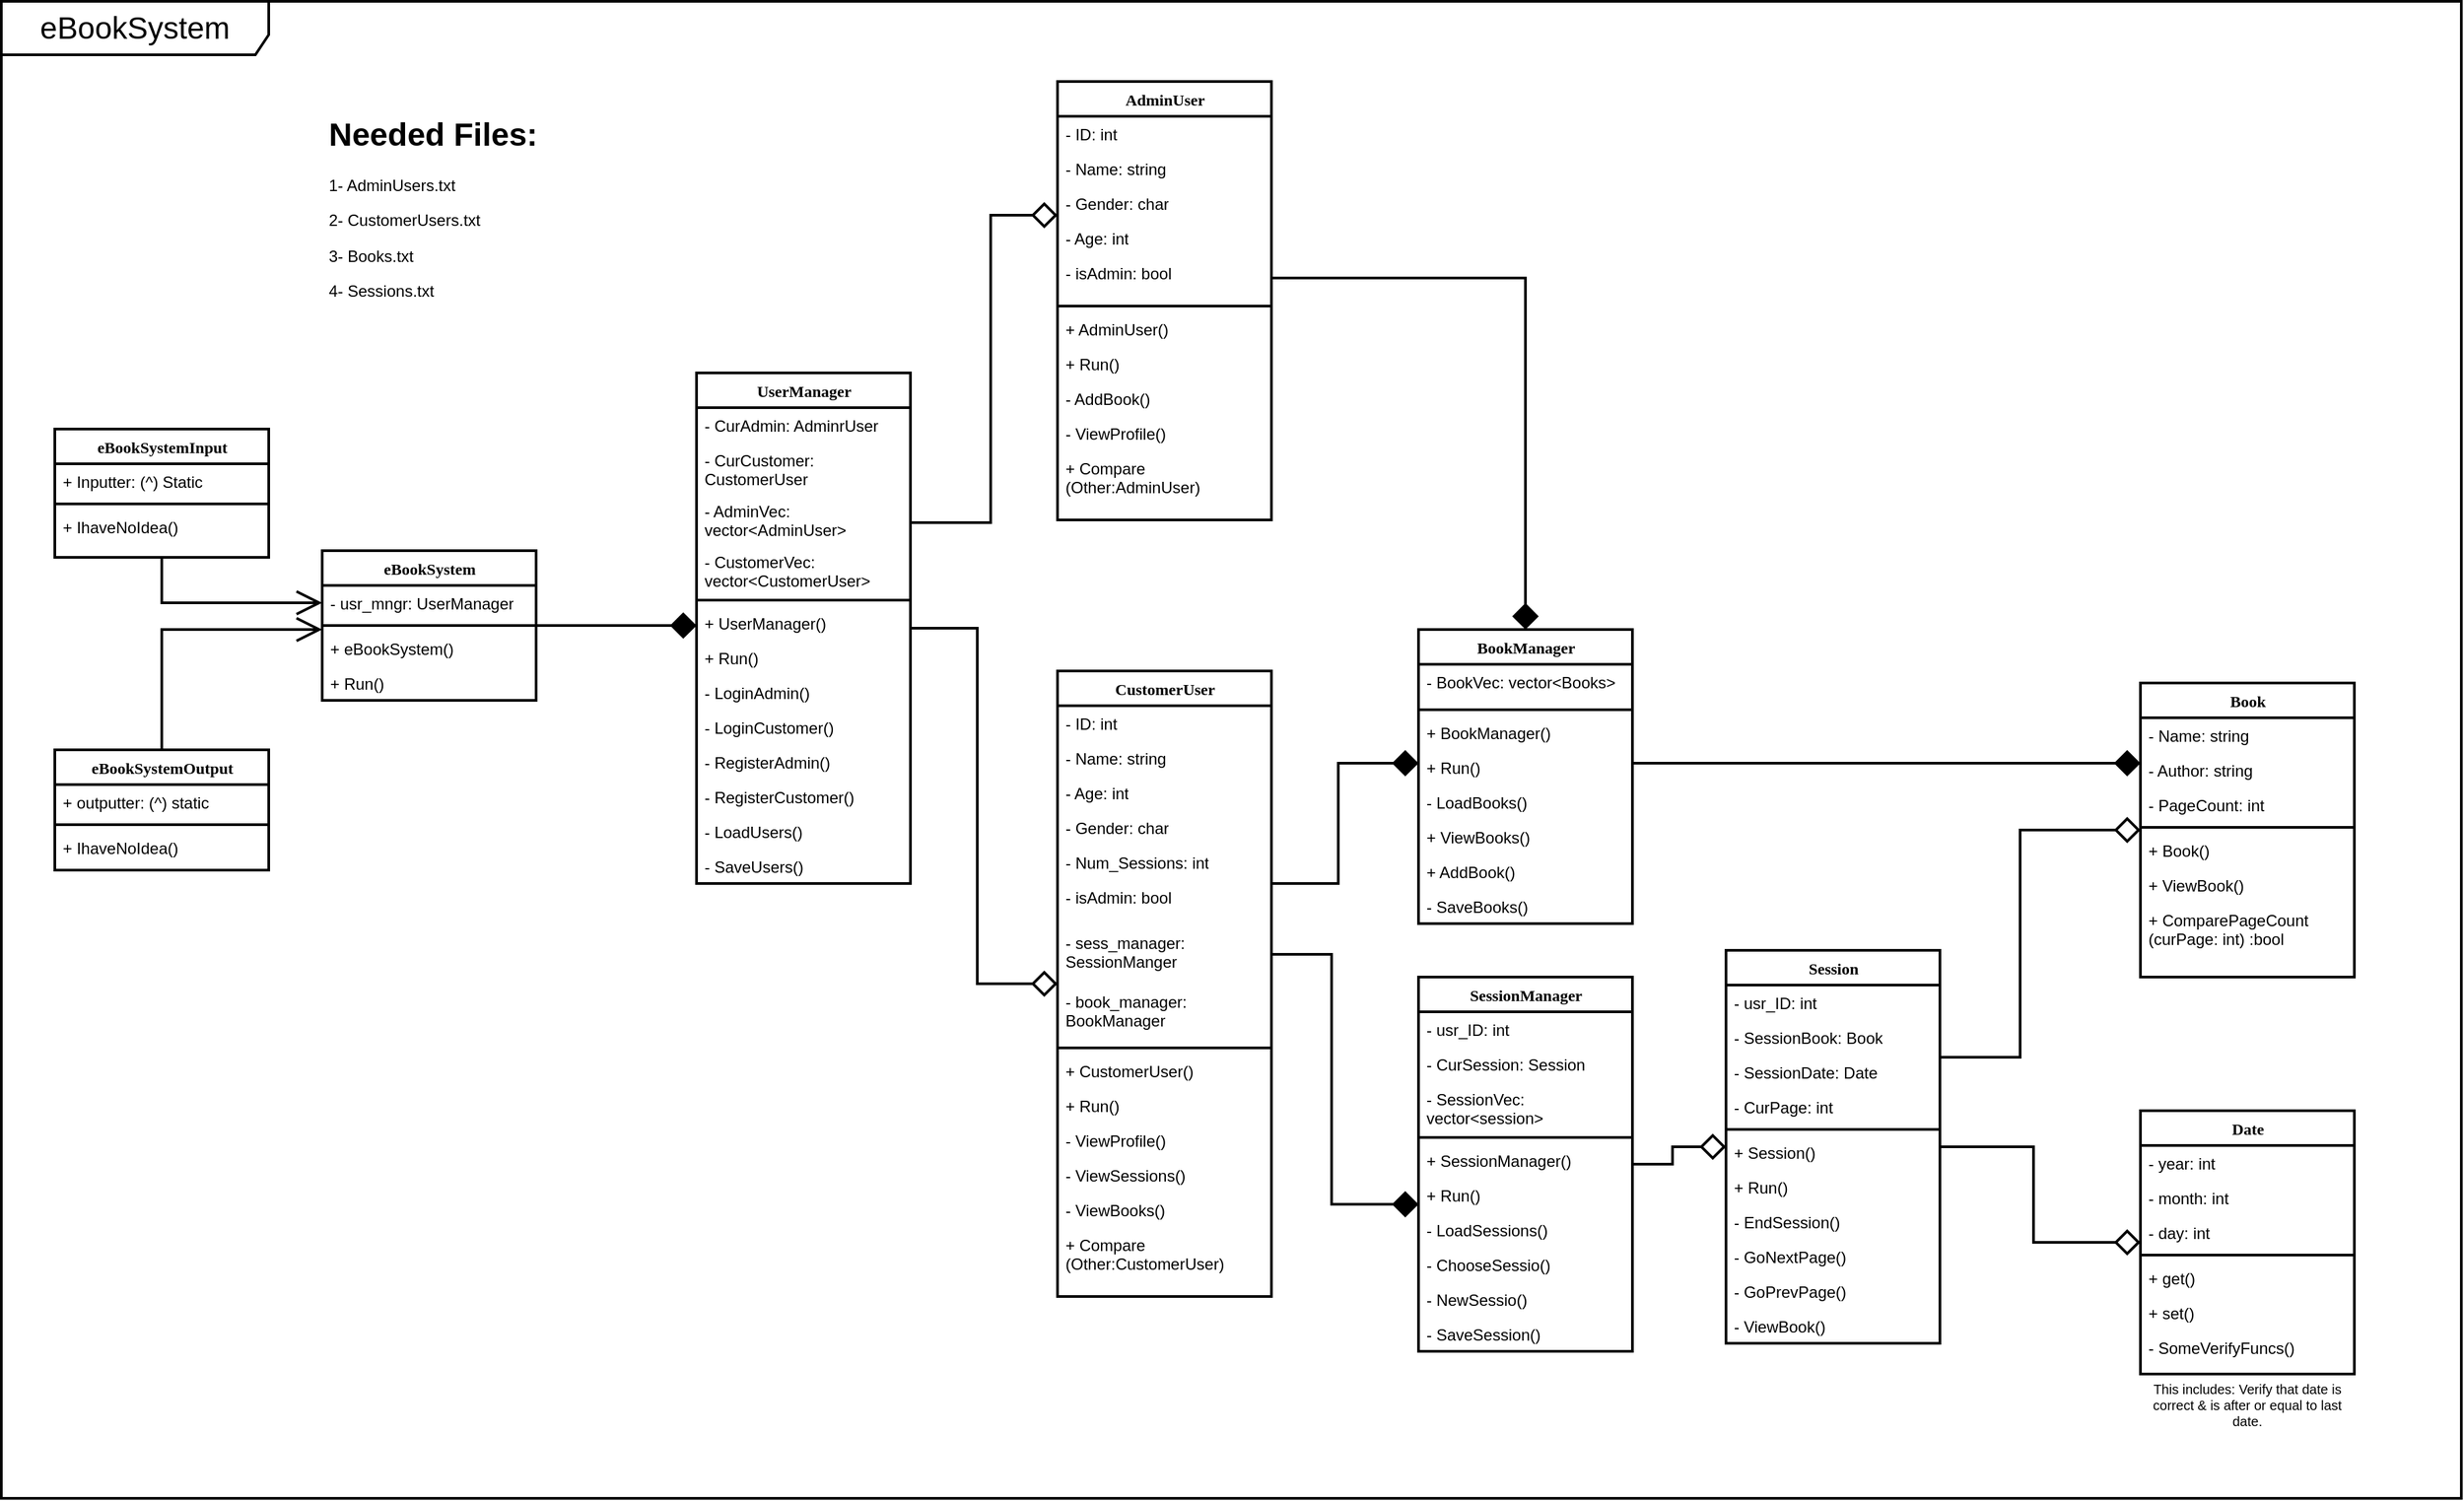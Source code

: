 <mxfile version="16.5.4" type="device" pages="2"><diagram name="Before" id="9f46799a-70d6-7492-0946-bef42562c5a5"><mxGraphModel dx="1038" dy="624" grid="1" gridSize="10" guides="1" tooltips="1" connect="1" arrows="1" fold="1" page="1" pageScale="1" pageWidth="1920" pageHeight="1200" background="none" math="0" shadow="0"><root><mxCell id="0"/><mxCell id="1" parent="0"/><mxCell id="zPjV0D9xiogkW3idCsLL-3" value="&lt;font style=&quot;font-size: 23px&quot;&gt;eBookSystem&lt;/font&gt;" style="shape=umlFrame;whiteSpace=wrap;html=1;strokeWidth=2;width=200;height=40;labelBackgroundColor=none;movable=0;resizable=0;" parent="1" vertex="1"><mxGeometry x="40" y="40" width="1840" height="1120" as="geometry"/></mxCell><mxCell id="Utvf73gPJh3nNqD2yT2m-12" style="edgeStyle=orthogonalEdgeStyle;rounded=0;orthogonalLoop=1;jettySize=auto;html=1;endArrow=diamond;endFill=0;startSize=10;endSize=15;strokeWidth=2;" parent="1" source="78961159f06e98e8-17" target="78961159f06e98e8-30" edge="1"><mxGeometry relative="1" as="geometry"><Array as="points"><mxPoint x="1550" y="830"/></Array></mxGeometry></mxCell><mxCell id="qYAUatX0ZvP-6xmu8qML-1" style="edgeStyle=orthogonalEdgeStyle;rounded=0;orthogonalLoop=1;jettySize=auto;html=1;fontSize=23;endArrow=diamond;endFill=0;startSize=10;endSize=15;strokeWidth=2;" parent="1" source="78961159f06e98e8-17" target="78961159f06e98e8-43" edge="1"><mxGeometry relative="1" as="geometry"/></mxCell><mxCell id="78961159f06e98e8-17" value="Session" style="swimlane;html=1;fontStyle=1;align=center;verticalAlign=top;childLayout=stackLayout;horizontal=1;startSize=26;horizontalStack=0;resizeParent=1;resizeLast=0;collapsible=1;marginBottom=0;swimlaneFillColor=#ffffff;rounded=0;shadow=0;comic=0;labelBackgroundColor=none;strokeWidth=2;fillColor=none;fontFamily=Verdana;fontSize=12" parent="1" vertex="1"><mxGeometry x="1330" y="750" width="160" height="294" as="geometry"/></mxCell><mxCell id="qYAUatX0ZvP-6xmu8qML-28" value="- usr_ID: int" style="text;html=1;strokeColor=none;fillColor=none;align=left;verticalAlign=top;spacingLeft=4;spacingRight=4;whiteSpace=wrap;overflow=hidden;rotatable=0;points=[[0,0.5],[1,0.5]];portConstraint=eastwest;strokeWidth=2;" parent="78961159f06e98e8-17" vertex="1"><mxGeometry y="26" width="160" height="26" as="geometry"/></mxCell><mxCell id="78961159f06e98e8-21" value="- SessionBook: Book" style="text;html=1;strokeColor=none;fillColor=none;align=left;verticalAlign=top;spacingLeft=4;spacingRight=4;whiteSpace=wrap;overflow=hidden;rotatable=0;points=[[0,0.5],[1,0.5]];portConstraint=eastwest;strokeWidth=2;" parent="78961159f06e98e8-17" vertex="1"><mxGeometry y="52" width="160" height="26" as="geometry"/></mxCell><mxCell id="78961159f06e98e8-23" value="- SessionDate: Date" style="text;html=1;strokeColor=none;fillColor=none;align=left;verticalAlign=top;spacingLeft=4;spacingRight=4;whiteSpace=wrap;overflow=hidden;rotatable=0;points=[[0,0.5],[1,0.5]];portConstraint=eastwest;strokeWidth=2;" parent="78961159f06e98e8-17" vertex="1"><mxGeometry y="78" width="160" height="26" as="geometry"/></mxCell><mxCell id="78961159f06e98e8-25" value="- CurPage: int" style="text;html=1;strokeColor=none;fillColor=none;align=left;verticalAlign=top;spacingLeft=4;spacingRight=4;whiteSpace=wrap;overflow=hidden;rotatable=0;points=[[0,0.5],[1,0.5]];portConstraint=eastwest;strokeWidth=2;" parent="78961159f06e98e8-17" vertex="1"><mxGeometry y="104" width="160" height="26" as="geometry"/></mxCell><mxCell id="78961159f06e98e8-19" value="" style="line;html=1;strokeWidth=2;fillColor=none;align=left;verticalAlign=middle;spacingTop=-1;spacingLeft=3;spacingRight=3;rotatable=0;labelPosition=right;points=[];portConstraint=eastwest;" parent="78961159f06e98e8-17" vertex="1"><mxGeometry y="130" width="160" height="8" as="geometry"/></mxCell><mxCell id="1PQ5mfW8gJQkPY9mdtEu-50" value="+ Session()" style="text;html=1;strokeColor=none;fillColor=none;align=left;verticalAlign=top;spacingLeft=4;spacingRight=4;whiteSpace=wrap;overflow=hidden;rotatable=0;points=[[0,0.5],[1,0.5]];portConstraint=eastwest;strokeWidth=2;" parent="78961159f06e98e8-17" vertex="1"><mxGeometry y="138" width="160" height="26" as="geometry"/></mxCell><mxCell id="1PQ5mfW8gJQkPY9mdtEu-24" value="+ Run()" style="text;html=1;strokeColor=none;fillColor=none;align=left;verticalAlign=top;spacingLeft=4;spacingRight=4;whiteSpace=wrap;overflow=hidden;rotatable=0;points=[[0,0.5],[1,0.5]];portConstraint=eastwest;strokeWidth=2;" parent="78961159f06e98e8-17" vertex="1"><mxGeometry y="164" width="160" height="26" as="geometry"/></mxCell><mxCell id="78961159f06e98e8-20" value="- EndSession()" style="text;html=1;strokeColor=none;fillColor=none;align=left;verticalAlign=top;spacingLeft=4;spacingRight=4;whiteSpace=wrap;overflow=hidden;rotatable=0;points=[[0,0.5],[1,0.5]];portConstraint=eastwest;strokeWidth=2;" parent="78961159f06e98e8-17" vertex="1"><mxGeometry y="190" width="160" height="26" as="geometry"/></mxCell><mxCell id="78961159f06e98e8-27" value="- GoNextPage()" style="text;html=1;strokeColor=none;fillColor=none;align=left;verticalAlign=top;spacingLeft=4;spacingRight=4;whiteSpace=wrap;overflow=hidden;rotatable=0;points=[[0,0.5],[1,0.5]];portConstraint=eastwest;strokeWidth=2;" parent="78961159f06e98e8-17" vertex="1"><mxGeometry y="216" width="160" height="26" as="geometry"/></mxCell><mxCell id="a_KFiR5bHQSWp_-i9nuJ-5" value="- GoPrevPage()" style="text;html=1;strokeColor=none;fillColor=none;align=left;verticalAlign=top;spacingLeft=4;spacingRight=4;whiteSpace=wrap;overflow=hidden;rotatable=0;points=[[0,0.5],[1,0.5]];portConstraint=eastwest;strokeWidth=2;" parent="78961159f06e98e8-17" vertex="1"><mxGeometry y="242" width="160" height="26" as="geometry"/></mxCell><mxCell id="qYAUatX0ZvP-6xmu8qML-31" value="- ViewBook()" style="text;html=1;strokeColor=none;fillColor=none;align=left;verticalAlign=top;spacingLeft=4;spacingRight=4;whiteSpace=wrap;overflow=hidden;rotatable=0;points=[[0,0.5],[1,0.5]];portConstraint=eastwest;strokeWidth=2;" parent="78961159f06e98e8-17" vertex="1"><mxGeometry y="268" width="160" height="26" as="geometry"/></mxCell><mxCell id="78961159f06e98e8-30" value="Book" style="swimlane;html=1;fontStyle=1;align=center;verticalAlign=top;childLayout=stackLayout;horizontal=1;startSize=26;horizontalStack=0;resizeParent=1;resizeLast=0;collapsible=1;marginBottom=0;swimlaneFillColor=#ffffff;rounded=0;shadow=0;comic=0;labelBackgroundColor=none;strokeWidth=2;fillColor=none;fontFamily=Verdana;fontSize=12" parent="1" vertex="1"><mxGeometry x="1640" y="550" width="160" height="220" as="geometry"/></mxCell><mxCell id="78961159f06e98e8-31" value="- Name: string" style="text;html=1;strokeColor=none;fillColor=none;align=left;verticalAlign=top;spacingLeft=4;spacingRight=4;whiteSpace=wrap;overflow=hidden;rotatable=0;points=[[0,0.5],[1,0.5]];portConstraint=eastwest;strokeWidth=2;" parent="78961159f06e98e8-30" vertex="1"><mxGeometry y="26" width="160" height="26" as="geometry"/></mxCell><mxCell id="78961159f06e98e8-32" value="- Author: string" style="text;html=1;strokeColor=none;fillColor=none;align=left;verticalAlign=top;spacingLeft=4;spacingRight=4;whiteSpace=wrap;overflow=hidden;rotatable=0;points=[[0,0.5],[1,0.5]];portConstraint=eastwest;strokeWidth=2;" parent="78961159f06e98e8-30" vertex="1"><mxGeometry y="52" width="160" height="26" as="geometry"/></mxCell><mxCell id="78961159f06e98e8-33" value="- PageCount: int" style="text;html=1;strokeColor=none;fillColor=none;align=left;verticalAlign=top;spacingLeft=4;spacingRight=4;whiteSpace=wrap;overflow=hidden;rotatable=0;points=[[0,0.5],[1,0.5]];portConstraint=eastwest;strokeWidth=2;" parent="78961159f06e98e8-30" vertex="1"><mxGeometry y="78" width="160" height="26" as="geometry"/></mxCell><mxCell id="78961159f06e98e8-38" value="" style="line;html=1;strokeWidth=2;fillColor=none;align=left;verticalAlign=middle;spacingTop=-1;spacingLeft=3;spacingRight=3;rotatable=0;labelPosition=right;points=[];portConstraint=eastwest;" parent="78961159f06e98e8-30" vertex="1"><mxGeometry y="104" width="160" height="8" as="geometry"/></mxCell><mxCell id="1PQ5mfW8gJQkPY9mdtEu-51" value="+ Book()" style="text;html=1;strokeColor=none;fillColor=none;align=left;verticalAlign=top;spacingLeft=4;spacingRight=4;whiteSpace=wrap;overflow=hidden;rotatable=0;points=[[0,0.5],[1,0.5]];portConstraint=eastwest;strokeWidth=2;" parent="78961159f06e98e8-30" vertex="1"><mxGeometry y="112" width="160" height="26" as="geometry"/></mxCell><mxCell id="qYAUatX0ZvP-6xmu8qML-30" value="+ ViewBook()" style="text;html=1;strokeColor=none;fillColor=none;align=left;verticalAlign=top;spacingLeft=4;spacingRight=4;whiteSpace=wrap;overflow=hidden;rotatable=0;points=[[0,0.5],[1,0.5]];portConstraint=eastwest;strokeWidth=2;" parent="78961159f06e98e8-30" vertex="1"><mxGeometry y="138" width="160" height="26" as="geometry"/></mxCell><mxCell id="78961159f06e98e8-39" value="&lt;font style=&quot;font-size: 12px&quot;&gt;+ ComparePageCount&lt;br&gt;(curPage: int) :bool&lt;/font&gt;" style="text;html=1;strokeColor=none;fillColor=none;align=left;verticalAlign=top;spacingLeft=4;spacingRight=4;whiteSpace=wrap;overflow=hidden;rotatable=0;points=[[0,0.5],[1,0.5]];portConstraint=eastwest;strokeWidth=2;" parent="78961159f06e98e8-30" vertex="1"><mxGeometry y="164" width="160" height="52" as="geometry"/></mxCell><mxCell id="78961159f06e98e8-43" value="Date" style="swimlane;html=1;fontStyle=1;align=center;verticalAlign=top;childLayout=stackLayout;horizontal=1;startSize=26;horizontalStack=0;resizeParent=1;resizeLast=0;collapsible=1;marginBottom=0;swimlaneFillColor=#ffffff;rounded=0;shadow=0;comic=0;labelBackgroundColor=none;strokeWidth=2;fillColor=none;fontFamily=Verdana;fontSize=12" parent="1" vertex="1"><mxGeometry x="1640" y="870" width="160" height="197" as="geometry"><mxRectangle x="740" y="83" width="60" height="26" as="alternateBounds"/></mxGeometry></mxCell><mxCell id="78961159f06e98e8-44" value="- year: int" style="text;html=1;strokeColor=none;fillColor=none;align=left;verticalAlign=top;spacingLeft=4;spacingRight=4;whiteSpace=wrap;overflow=hidden;rotatable=0;points=[[0,0.5],[1,0.5]];portConstraint=eastwest;strokeWidth=2;" parent="78961159f06e98e8-43" vertex="1"><mxGeometry y="26" width="160" height="26" as="geometry"/></mxCell><mxCell id="78961159f06e98e8-45" value="- month: int" style="text;html=1;strokeColor=none;fillColor=none;align=left;verticalAlign=top;spacingLeft=4;spacingRight=4;whiteSpace=wrap;overflow=hidden;rotatable=0;points=[[0,0.5],[1,0.5]];portConstraint=eastwest;strokeWidth=2;" parent="78961159f06e98e8-43" vertex="1"><mxGeometry y="52" width="160" height="26" as="geometry"/></mxCell><mxCell id="78961159f06e98e8-49" value="- day: int" style="text;html=1;strokeColor=none;fillColor=none;align=left;verticalAlign=top;spacingLeft=4;spacingRight=4;whiteSpace=wrap;overflow=hidden;rotatable=0;points=[[0,0.5],[1,0.5]];portConstraint=eastwest;strokeWidth=2;" parent="78961159f06e98e8-43" vertex="1"><mxGeometry y="78" width="160" height="26" as="geometry"/></mxCell><mxCell id="78961159f06e98e8-51" value="" style="line;html=1;strokeWidth=2;fillColor=none;align=left;verticalAlign=middle;spacingTop=-1;spacingLeft=3;spacingRight=3;rotatable=0;labelPosition=right;points=[];portConstraint=eastwest;" parent="78961159f06e98e8-43" vertex="1"><mxGeometry y="104" width="160" height="8" as="geometry"/></mxCell><mxCell id="78961159f06e98e8-53" value="+ get()" style="text;html=1;strokeColor=none;fillColor=none;align=left;verticalAlign=top;spacingLeft=4;spacingRight=4;whiteSpace=wrap;overflow=hidden;rotatable=0;points=[[0,0.5],[1,0.5]];portConstraint=eastwest;strokeWidth=2;" parent="78961159f06e98e8-43" vertex="1"><mxGeometry y="112" width="160" height="26" as="geometry"/></mxCell><mxCell id="78961159f06e98e8-52" value="+ set()" style="text;html=1;strokeColor=none;fillColor=none;align=left;verticalAlign=top;spacingLeft=4;spacingRight=4;whiteSpace=wrap;overflow=hidden;rotatable=0;points=[[0,0.5],[1,0.5]];portConstraint=eastwest;strokeWidth=2;" parent="78961159f06e98e8-43" vertex="1"><mxGeometry y="138" width="160" height="26" as="geometry"/></mxCell><mxCell id="a_KFiR5bHQSWp_-i9nuJ-3" value="- SomeVerifyFuncs()" style="text;html=1;strokeColor=none;fillColor=none;align=left;verticalAlign=top;spacingLeft=4;spacingRight=4;whiteSpace=wrap;overflow=hidden;rotatable=0;points=[[0,0.5],[1,0.5]];portConstraint=eastwest;strokeWidth=2;" parent="78961159f06e98e8-43" vertex="1"><mxGeometry y="164" width="160" height="26" as="geometry"/></mxCell><mxCell id="Utvf73gPJh3nNqD2yT2m-17" style="edgeStyle=orthogonalEdgeStyle;rounded=0;orthogonalLoop=1;jettySize=auto;html=1;endArrow=diamond;endFill=1;startSize=10;endSize=15;strokeWidth=2;" parent="1" source="78961159f06e98e8-56" target="78961159f06e98e8-82" edge="1"><mxGeometry relative="1" as="geometry"><Array as="points"><mxPoint x="530" y="507"/><mxPoint x="530" y="507"/></Array></mxGeometry></mxCell><mxCell id="78961159f06e98e8-56" value="eBookSystem" style="swimlane;html=1;fontStyle=1;align=center;verticalAlign=top;childLayout=stackLayout;horizontal=1;startSize=26;horizontalStack=0;resizeParent=1;resizeLast=0;collapsible=1;marginBottom=0;swimlaneFillColor=#ffffff;rounded=0;shadow=0;comic=0;labelBackgroundColor=none;strokeWidth=2;fillColor=none;fontFamily=Verdana;fontSize=12" parent="1" vertex="1"><mxGeometry x="280" y="451" width="160" height="112" as="geometry"/></mxCell><mxCell id="78961159f06e98e8-62" value="- usr_mngr: UserManager" style="text;html=1;strokeColor=none;fillColor=none;align=left;verticalAlign=top;spacingLeft=4;spacingRight=4;whiteSpace=wrap;overflow=hidden;rotatable=0;points=[[0,0.5],[1,0.5]];portConstraint=eastwest;strokeWidth=2;" parent="78961159f06e98e8-56" vertex="1"><mxGeometry y="26" width="160" height="26" as="geometry"/></mxCell><mxCell id="78961159f06e98e8-64" value="" style="line;html=1;strokeWidth=2;fillColor=none;align=left;verticalAlign=middle;spacingTop=-1;spacingLeft=3;spacingRight=3;rotatable=0;labelPosition=right;points=[];portConstraint=eastwest;" parent="78961159f06e98e8-56" vertex="1"><mxGeometry y="52" width="160" height="8" as="geometry"/></mxCell><mxCell id="78961159f06e98e8-65" value="+ eBookSystem()" style="text;html=1;strokeColor=none;fillColor=none;align=left;verticalAlign=top;spacingLeft=4;spacingRight=4;whiteSpace=wrap;overflow=hidden;rotatable=0;points=[[0,0.5],[1,0.5]];portConstraint=eastwest;strokeWidth=2;" parent="78961159f06e98e8-56" vertex="1"><mxGeometry y="60" width="160" height="26" as="geometry"/></mxCell><mxCell id="qYAUatX0ZvP-6xmu8qML-2" value="+ Run()" style="text;html=1;strokeColor=none;fillColor=none;align=left;verticalAlign=top;spacingLeft=4;spacingRight=4;whiteSpace=wrap;overflow=hidden;rotatable=0;points=[[0,0.5],[1,0.5]];portConstraint=eastwest;strokeWidth=2;" parent="78961159f06e98e8-56" vertex="1"><mxGeometry y="86" width="160" height="26" as="geometry"/></mxCell><mxCell id="Utvf73gPJh3nNqD2yT2m-15" style="edgeStyle=orthogonalEdgeStyle;rounded=0;orthogonalLoop=1;jettySize=auto;html=1;endArrow=diamond;endFill=0;startSize=10;endSize=15;strokeWidth=2;" parent="1" source="78961159f06e98e8-82" target="78961159f06e98e8-95" edge="1"><mxGeometry relative="1" as="geometry"/></mxCell><mxCell id="Utvf73gPJh3nNqD2yT2m-16" style="edgeStyle=orthogonalEdgeStyle;rounded=0;orthogonalLoop=1;jettySize=auto;html=1;endArrow=diamond;endFill=0;startSize=10;endSize=15;strokeWidth=2;" parent="1" source="78961159f06e98e8-82" target="78961159f06e98e8-108" edge="1"><mxGeometry relative="1" as="geometry"><Array as="points"><mxPoint x="780" y="430"/><mxPoint x="780" y="200"/></Array></mxGeometry></mxCell><mxCell id="78961159f06e98e8-82" value="UserManager" style="swimlane;html=1;fontStyle=1;align=center;verticalAlign=top;childLayout=stackLayout;horizontal=1;startSize=26;horizontalStack=0;resizeParent=1;resizeLast=0;collapsible=1;marginBottom=0;swimlaneFillColor=#ffffff;rounded=0;shadow=0;comic=0;labelBackgroundColor=none;strokeWidth=2;fillColor=none;fontFamily=Verdana;fontSize=12" parent="1" vertex="1"><mxGeometry x="560" y="318" width="160" height="382" as="geometry"/></mxCell><mxCell id="78961159f06e98e8-83" value="- CurAdmin: AdminrUser" style="text;html=1;strokeColor=none;fillColor=none;align=left;verticalAlign=top;spacingLeft=4;spacingRight=4;whiteSpace=wrap;overflow=hidden;rotatable=0;points=[[0,0.5],[1,0.5]];portConstraint=eastwest;strokeWidth=2;" parent="78961159f06e98e8-82" vertex="1"><mxGeometry y="26" width="160" height="26" as="geometry"/></mxCell><mxCell id="78961159f06e98e8-84" value="- CurCustomer: CustomerUser" style="text;html=1;strokeColor=none;fillColor=none;align=left;verticalAlign=top;spacingLeft=4;spacingRight=4;whiteSpace=wrap;overflow=hidden;rotatable=0;points=[[0,0.5],[1,0.5]];portConstraint=eastwest;strokeWidth=2;" parent="78961159f06e98e8-82" vertex="1"><mxGeometry y="52" width="160" height="38" as="geometry"/></mxCell><mxCell id="1PQ5mfW8gJQkPY9mdtEu-42" value="- AdminVec: vector&amp;lt;AdminUser&amp;gt;" style="text;html=1;strokeColor=none;fillColor=none;align=left;verticalAlign=top;spacingLeft=4;spacingRight=4;whiteSpace=wrap;overflow=hidden;rotatable=0;points=[[0,0.5],[1,0.5]];portConstraint=eastwest;strokeWidth=2;" parent="78961159f06e98e8-82" vertex="1"><mxGeometry y="90" width="160" height="38" as="geometry"/></mxCell><mxCell id="1PQ5mfW8gJQkPY9mdtEu-43" value="- CustomerVec: vector&amp;lt;CustomerUser&amp;gt;" style="text;html=1;strokeColor=none;fillColor=none;align=left;verticalAlign=top;spacingLeft=4;spacingRight=4;whiteSpace=wrap;overflow=hidden;rotatable=0;points=[[0,0.5],[1,0.5]];portConstraint=eastwest;strokeWidth=2;" parent="78961159f06e98e8-82" vertex="1"><mxGeometry y="128" width="160" height="38" as="geometry"/></mxCell><mxCell id="78961159f06e98e8-90" value="" style="line;html=1;strokeWidth=2;fillColor=none;align=left;verticalAlign=middle;spacingTop=-1;spacingLeft=3;spacingRight=3;rotatable=0;labelPosition=right;points=[];portConstraint=eastwest;" parent="78961159f06e98e8-82" vertex="1"><mxGeometry y="166" width="160" height="8" as="geometry"/></mxCell><mxCell id="78961159f06e98e8-91" value="+ UserManager()" style="text;html=1;strokeColor=none;fillColor=none;align=left;verticalAlign=top;spacingLeft=4;spacingRight=4;whiteSpace=wrap;overflow=hidden;rotatable=0;points=[[0,0.5],[1,0.5]];portConstraint=eastwest;strokeWidth=2;" parent="78961159f06e98e8-82" vertex="1"><mxGeometry y="174" width="160" height="26" as="geometry"/></mxCell><mxCell id="qYAUatX0ZvP-6xmu8qML-3" value="+ Run()" style="text;html=1;strokeColor=none;fillColor=none;align=left;verticalAlign=top;spacingLeft=4;spacingRight=4;whiteSpace=wrap;overflow=hidden;rotatable=0;points=[[0,0.5],[1,0.5]];portConstraint=eastwest;strokeWidth=2;" parent="78961159f06e98e8-82" vertex="1"><mxGeometry y="200" width="160" height="26" as="geometry"/></mxCell><mxCell id="78961159f06e98e8-94" value="- LoginAdmin()" style="text;html=1;strokeColor=none;fillColor=none;align=left;verticalAlign=top;spacingLeft=4;spacingRight=4;whiteSpace=wrap;overflow=hidden;rotatable=0;points=[[0,0.5],[1,0.5]];portConstraint=eastwest;strokeWidth=2;" parent="78961159f06e98e8-82" vertex="1"><mxGeometry y="226" width="160" height="26" as="geometry"/></mxCell><mxCell id="1PQ5mfW8gJQkPY9mdtEu-44" value="- LoginCustomer()" style="text;html=1;strokeColor=none;fillColor=none;align=left;verticalAlign=top;spacingLeft=4;spacingRight=4;whiteSpace=wrap;overflow=hidden;rotatable=0;points=[[0,0.5],[1,0.5]];portConstraint=eastwest;strokeWidth=2;" parent="78961159f06e98e8-82" vertex="1"><mxGeometry y="252" width="160" height="26" as="geometry"/></mxCell><mxCell id="1PQ5mfW8gJQkPY9mdtEu-45" value="- RegisterAdmin()" style="text;html=1;strokeColor=none;fillColor=none;align=left;verticalAlign=top;spacingLeft=4;spacingRight=4;whiteSpace=wrap;overflow=hidden;rotatable=0;points=[[0,0.5],[1,0.5]];portConstraint=eastwest;strokeWidth=2;" parent="78961159f06e98e8-82" vertex="1"><mxGeometry y="278" width="160" height="26" as="geometry"/></mxCell><mxCell id="1PQ5mfW8gJQkPY9mdtEu-46" value="- RegisterCustomer()" style="text;html=1;strokeColor=none;fillColor=none;align=left;verticalAlign=top;spacingLeft=4;spacingRight=4;whiteSpace=wrap;overflow=hidden;rotatable=0;points=[[0,0.5],[1,0.5]];portConstraint=eastwest;strokeWidth=2;" parent="78961159f06e98e8-82" vertex="1"><mxGeometry y="304" width="160" height="26" as="geometry"/></mxCell><mxCell id="1PQ5mfW8gJQkPY9mdtEu-53" value="- LoadUsers()" style="text;html=1;strokeColor=none;fillColor=none;align=left;verticalAlign=top;spacingLeft=4;spacingRight=4;whiteSpace=wrap;overflow=hidden;rotatable=0;points=[[0,0.5],[1,0.5]];portConstraint=eastwest;strokeWidth=2;" parent="78961159f06e98e8-82" vertex="1"><mxGeometry y="330" width="160" height="26" as="geometry"/></mxCell><mxCell id="Utvf73gPJh3nNqD2yT2m-10" value="- SaveUsers()" style="text;html=1;strokeColor=none;fillColor=none;align=left;verticalAlign=top;spacingLeft=4;spacingRight=4;whiteSpace=wrap;overflow=hidden;rotatable=0;points=[[0,0.5],[1,0.5]];portConstraint=eastwest;strokeWidth=2;" parent="78961159f06e98e8-82" vertex="1"><mxGeometry y="356" width="160" height="26" as="geometry"/></mxCell><mxCell id="Utvf73gPJh3nNqD2yT2m-14" style="edgeStyle=orthogonalEdgeStyle;rounded=0;orthogonalLoop=1;jettySize=auto;html=1;endArrow=diamond;endFill=1;startSize=10;endSize=15;strokeWidth=2;" parent="1" source="78961159f06e98e8-95" target="a_KFiR5bHQSWp_-i9nuJ-7" edge="1"><mxGeometry relative="1" as="geometry"><Array as="points"><mxPoint x="1035" y="753"/><mxPoint x="1035" y="940"/></Array></mxGeometry></mxCell><mxCell id="qYAUatX0ZvP-6xmu8qML-15" style="edgeStyle=orthogonalEdgeStyle;rounded=0;orthogonalLoop=1;jettySize=auto;html=1;strokeWidth=2;endArrow=diamond;endFill=1;endSize=15;" parent="1" source="78961159f06e98e8-95" target="qYAUatX0ZvP-6xmu8qML-8" edge="1"><mxGeometry relative="1" as="geometry"><Array as="points"><mxPoint x="1040" y="700"/><mxPoint x="1040" y="610"/><mxPoint x="1130" y="610"/></Array></mxGeometry></mxCell><mxCell id="78961159f06e98e8-95" value="CustomerUser" style="swimlane;html=1;fontStyle=1;align=center;verticalAlign=top;childLayout=stackLayout;horizontal=1;startSize=26;horizontalStack=0;resizeParent=1;resizeLast=0;collapsible=1;marginBottom=0;swimlaneFillColor=#ffffff;rounded=0;shadow=0;comic=0;labelBackgroundColor=none;strokeWidth=2;fillColor=none;fontFamily=Verdana;fontSize=12" parent="1" vertex="1"><mxGeometry x="830" y="541" width="160" height="468" as="geometry"/></mxCell><mxCell id="1PQ5mfW8gJQkPY9mdtEu-38" value="- ID: int" style="text;html=1;strokeColor=none;fillColor=none;align=left;verticalAlign=top;spacingLeft=4;spacingRight=4;whiteSpace=wrap;overflow=hidden;rotatable=0;points=[[0,0.5],[1,0.5]];portConstraint=eastwest;strokeWidth=2;" parent="78961159f06e98e8-95" vertex="1"><mxGeometry y="26" width="160" height="26" as="geometry"/></mxCell><mxCell id="78961159f06e98e8-97" value="- Name: string" style="text;html=1;strokeColor=none;fillColor=none;align=left;verticalAlign=top;spacingLeft=4;spacingRight=4;whiteSpace=wrap;overflow=hidden;rotatable=0;points=[[0,0.5],[1,0.5]];portConstraint=eastwest;strokeWidth=2;" parent="78961159f06e98e8-95" vertex="1"><mxGeometry y="52" width="160" height="26" as="geometry"/></mxCell><mxCell id="78961159f06e98e8-98" value="- Age: int" style="text;html=1;strokeColor=none;fillColor=none;align=left;verticalAlign=top;spacingLeft=4;spacingRight=4;whiteSpace=wrap;overflow=hidden;rotatable=0;points=[[0,0.5],[1,0.5]];portConstraint=eastwest;strokeWidth=2;" parent="78961159f06e98e8-95" vertex="1"><mxGeometry y="78" width="160" height="26" as="geometry"/></mxCell><mxCell id="78961159f06e98e8-102" value="- Gender: char" style="text;html=1;strokeColor=none;fillColor=none;align=left;verticalAlign=top;spacingLeft=4;spacingRight=4;whiteSpace=wrap;overflow=hidden;rotatable=0;points=[[0,0.5],[1,0.5]];portConstraint=eastwest;strokeWidth=2;" parent="78961159f06e98e8-95" vertex="1"><mxGeometry y="104" width="160" height="26" as="geometry"/></mxCell><mxCell id="1PQ5mfW8gJQkPY9mdtEu-31" value="- Num_Sessions: int" style="text;html=1;strokeColor=none;fillColor=none;align=left;verticalAlign=top;spacingLeft=4;spacingRight=4;whiteSpace=wrap;overflow=hidden;rotatable=0;points=[[0,0.5],[1,0.5]];portConstraint=eastwest;strokeWidth=2;" parent="78961159f06e98e8-95" vertex="1"><mxGeometry y="130" width="160" height="26" as="geometry"/></mxCell><mxCell id="qYAUatX0ZvP-6xmu8qML-25" value="- isAdmin: bool" style="text;html=1;strokeColor=none;fillColor=none;align=left;verticalAlign=top;spacingLeft=4;spacingRight=4;whiteSpace=wrap;overflow=hidden;rotatable=0;points=[[0,0.5],[1,0.5]];portConstraint=eastwest;strokeWidth=2;" parent="78961159f06e98e8-95" vertex="1"><mxGeometry y="156" width="160" height="34" as="geometry"/></mxCell><mxCell id="78961159f06e98e8-96" value="- sess_manager: SessionManger" style="text;html=1;strokeColor=none;fillColor=none;align=left;verticalAlign=top;spacingLeft=4;spacingRight=4;whiteSpace=wrap;overflow=hidden;rotatable=0;points=[[0,0.5],[1,0.5]];portConstraint=eastwest;strokeWidth=2;" parent="78961159f06e98e8-95" vertex="1"><mxGeometry y="190" width="160" height="44" as="geometry"/></mxCell><mxCell id="qYAUatX0ZvP-6xmu8qML-18" value="- book_manager: BookManager" style="text;html=1;strokeColor=none;fillColor=none;align=left;verticalAlign=top;spacingLeft=4;spacingRight=4;whiteSpace=wrap;overflow=hidden;rotatable=0;points=[[0,0.5],[1,0.5]];portConstraint=eastwest;strokeWidth=2;" parent="78961159f06e98e8-95" vertex="1"><mxGeometry y="234" width="160" height="44" as="geometry"/></mxCell><mxCell id="78961159f06e98e8-103" value="" style="line;html=1;strokeWidth=2;fillColor=none;align=left;verticalAlign=middle;spacingTop=-1;spacingLeft=3;spacingRight=3;rotatable=0;labelPosition=right;points=[];portConstraint=eastwest;" parent="78961159f06e98e8-95" vertex="1"><mxGeometry y="278" width="160" height="8" as="geometry"/></mxCell><mxCell id="78961159f06e98e8-104" value="+ CustomerUser()" style="text;html=1;strokeColor=none;fillColor=none;align=left;verticalAlign=top;spacingLeft=4;spacingRight=4;whiteSpace=wrap;overflow=hidden;rotatable=0;points=[[0,0.5],[1,0.5]];portConstraint=eastwest;strokeWidth=2;" parent="78961159f06e98e8-95" vertex="1"><mxGeometry y="286" width="160" height="26" as="geometry"/></mxCell><mxCell id="1PQ5mfW8gJQkPY9mdtEu-48" value="+ Run()" style="text;html=1;strokeColor=none;fillColor=none;align=left;verticalAlign=top;spacingLeft=4;spacingRight=4;whiteSpace=wrap;overflow=hidden;rotatable=0;points=[[0,0.5],[1,0.5]];portConstraint=eastwest;strokeWidth=2;" parent="78961159f06e98e8-95" vertex="1"><mxGeometry y="312" width="160" height="26" as="geometry"/></mxCell><mxCell id="1PQ5mfW8gJQkPY9mdtEu-28" value="- ViewProfile()" style="text;html=1;strokeColor=none;fillColor=none;align=left;verticalAlign=top;spacingLeft=4;spacingRight=4;whiteSpace=wrap;overflow=hidden;rotatable=0;points=[[0,0.5],[1,0.5]];portConstraint=eastwest;strokeWidth=2;" parent="78961159f06e98e8-95" vertex="1"><mxGeometry y="338" width="160" height="26" as="geometry"/></mxCell><mxCell id="1PQ5mfW8gJQkPY9mdtEu-29" value="- ViewSessions()" style="text;html=1;strokeColor=none;fillColor=none;align=left;verticalAlign=top;spacingLeft=4;spacingRight=4;whiteSpace=wrap;overflow=hidden;rotatable=0;points=[[0,0.5],[1,0.5]];portConstraint=eastwest;strokeWidth=2;" parent="78961159f06e98e8-95" vertex="1"><mxGeometry y="364" width="160" height="26" as="geometry"/></mxCell><mxCell id="1PQ5mfW8gJQkPY9mdtEu-30" value="- ViewBooks()" style="text;html=1;strokeColor=none;fillColor=none;align=left;verticalAlign=top;spacingLeft=4;spacingRight=4;whiteSpace=wrap;overflow=hidden;rotatable=0;points=[[0,0.5],[1,0.5]];portConstraint=eastwest;strokeWidth=2;" parent="78961159f06e98e8-95" vertex="1"><mxGeometry y="390" width="160" height="26" as="geometry"/></mxCell><mxCell id="Utvf73gPJh3nNqD2yT2m-3" value="+ Compare (Other:CustomerUser)" style="text;html=1;strokeColor=none;fillColor=none;align=left;verticalAlign=top;spacingLeft=4;spacingRight=4;whiteSpace=wrap;overflow=hidden;rotatable=0;points=[[0,0.5],[1,0.5]];portConstraint=eastwest;strokeWidth=2;" parent="78961159f06e98e8-95" vertex="1"><mxGeometry y="416" width="160" height="42" as="geometry"/></mxCell><mxCell id="78961159f06e98e8-108" value="AdminUser" style="swimlane;html=1;fontStyle=1;align=center;verticalAlign=top;childLayout=stackLayout;horizontal=1;startSize=26;horizontalStack=0;resizeParent=1;resizeLast=0;collapsible=1;marginBottom=0;swimlaneFillColor=#ffffff;rounded=0;shadow=0;comic=0;labelBackgroundColor=none;strokeWidth=2;fillColor=none;fontFamily=Verdana;fontSize=12" parent="1" vertex="1"><mxGeometry x="830" y="100" width="160" height="328" as="geometry"/></mxCell><mxCell id="1PQ5mfW8gJQkPY9mdtEu-40" value="- ID: int" style="text;html=1;strokeColor=none;fillColor=none;align=left;verticalAlign=top;spacingLeft=4;spacingRight=4;whiteSpace=wrap;overflow=hidden;rotatable=0;points=[[0,0.5],[1,0.5]];portConstraint=eastwest;strokeWidth=2;" parent="78961159f06e98e8-108" vertex="1"><mxGeometry y="26" width="160" height="26" as="geometry"/></mxCell><mxCell id="1PQ5mfW8gJQkPY9mdtEu-32" value="- Name: string" style="text;html=1;strokeColor=none;fillColor=none;align=left;verticalAlign=top;spacingLeft=4;spacingRight=4;whiteSpace=wrap;overflow=hidden;rotatable=0;points=[[0,0.5],[1,0.5]];portConstraint=eastwest;strokeWidth=2;" parent="78961159f06e98e8-108" vertex="1"><mxGeometry y="52" width="160" height="26" as="geometry"/></mxCell><mxCell id="1PQ5mfW8gJQkPY9mdtEu-34" value="- Gender: char" style="text;html=1;strokeColor=none;fillColor=none;align=left;verticalAlign=top;spacingLeft=4;spacingRight=4;whiteSpace=wrap;overflow=hidden;rotatable=0;points=[[0,0.5],[1,0.5]];portConstraint=eastwest;strokeWidth=2;" parent="78961159f06e98e8-108" vertex="1"><mxGeometry y="78" width="160" height="26" as="geometry"/></mxCell><mxCell id="1PQ5mfW8gJQkPY9mdtEu-33" value="- Age: int" style="text;html=1;strokeColor=none;fillColor=none;align=left;verticalAlign=top;spacingLeft=4;spacingRight=4;whiteSpace=wrap;overflow=hidden;rotatable=0;points=[[0,0.5],[1,0.5]];portConstraint=eastwest;strokeWidth=2;" parent="78961159f06e98e8-108" vertex="1"><mxGeometry y="104" width="160" height="26" as="geometry"/></mxCell><mxCell id="qYAUatX0ZvP-6xmu8qML-26" value="- isAdmin: bool" style="text;html=1;strokeColor=none;fillColor=none;align=left;verticalAlign=top;spacingLeft=4;spacingRight=4;whiteSpace=wrap;overflow=hidden;rotatable=0;points=[[0,0.5],[1,0.5]];portConstraint=eastwest;strokeWidth=2;" parent="78961159f06e98e8-108" vertex="1"><mxGeometry y="130" width="160" height="34" as="geometry"/></mxCell><mxCell id="78961159f06e98e8-116" value="" style="line;html=1;strokeWidth=2;fillColor=none;align=left;verticalAlign=middle;spacingTop=-1;spacingLeft=3;spacingRight=3;rotatable=0;labelPosition=right;points=[];portConstraint=eastwest;" parent="78961159f06e98e8-108" vertex="1"><mxGeometry y="164" width="160" height="8" as="geometry"/></mxCell><mxCell id="78961159f06e98e8-117" value="+ AdminUser()" style="text;html=1;strokeColor=none;fillColor=none;align=left;verticalAlign=top;spacingLeft=4;spacingRight=4;whiteSpace=wrap;overflow=hidden;rotatable=0;points=[[0,0.5],[1,0.5]];portConstraint=eastwest;strokeWidth=2;" parent="78961159f06e98e8-108" vertex="1"><mxGeometry y="172" width="160" height="26" as="geometry"/></mxCell><mxCell id="1PQ5mfW8gJQkPY9mdtEu-47" value="+ Run()" style="text;html=1;strokeColor=none;fillColor=none;align=left;verticalAlign=top;spacingLeft=4;spacingRight=4;whiteSpace=wrap;overflow=hidden;rotatable=0;points=[[0,0.5],[1,0.5]];portConstraint=eastwest;strokeWidth=2;" parent="78961159f06e98e8-108" vertex="1"><mxGeometry y="198" width="160" height="26" as="geometry"/></mxCell><mxCell id="78961159f06e98e8-120" value="- AddBook()" style="text;html=1;strokeColor=none;fillColor=none;align=left;verticalAlign=top;spacingLeft=4;spacingRight=4;whiteSpace=wrap;overflow=hidden;rotatable=0;points=[[0,0.5],[1,0.5]];portConstraint=eastwest;strokeWidth=2;" parent="78961159f06e98e8-108" vertex="1"><mxGeometry y="224" width="160" height="26" as="geometry"/></mxCell><mxCell id="1PQ5mfW8gJQkPY9mdtEu-36" value="- ViewProfile()" style="text;html=1;strokeColor=none;fillColor=none;align=left;verticalAlign=top;spacingLeft=4;spacingRight=4;whiteSpace=wrap;overflow=hidden;rotatable=0;points=[[0,0.5],[1,0.5]];portConstraint=eastwest;strokeWidth=2;" parent="78961159f06e98e8-108" vertex="1"><mxGeometry y="250" width="160" height="26" as="geometry"/></mxCell><mxCell id="Utvf73gPJh3nNqD2yT2m-2" value="+ Compare (Other:AdminUser)" style="text;html=1;strokeColor=none;fillColor=none;align=left;verticalAlign=top;spacingLeft=4;spacingRight=4;whiteSpace=wrap;overflow=hidden;rotatable=0;points=[[0,0.5],[1,0.5]];portConstraint=eastwest;strokeWidth=2;" parent="78961159f06e98e8-108" vertex="1"><mxGeometry y="276" width="160" height="52" as="geometry"/></mxCell><mxCell id="a_KFiR5bHQSWp_-i9nuJ-6" value="This includes: Verify that date is correct &amp;amp; is after or equal to last date." style="text;html=1;strokeColor=none;fillColor=none;align=center;verticalAlign=middle;whiteSpace=wrap;rounded=0;fontSize=10;strokeWidth=2;" parent="1" vertex="1"><mxGeometry x="1640" y="1070" width="160" height="40" as="geometry"/></mxCell><mxCell id="Utvf73gPJh3nNqD2yT2m-13" style="edgeStyle=orthogonalEdgeStyle;rounded=0;orthogonalLoop=1;jettySize=auto;html=1;endArrow=diamond;endFill=0;startSize=10;endSize=15;strokeWidth=2;" parent="1" source="a_KFiR5bHQSWp_-i9nuJ-7" target="78961159f06e98e8-17" edge="1"><mxGeometry relative="1" as="geometry"/></mxCell><mxCell id="a_KFiR5bHQSWp_-i9nuJ-7" value="SessionManager" style="swimlane;html=1;fontStyle=1;align=center;verticalAlign=top;childLayout=stackLayout;horizontal=1;startSize=26;horizontalStack=0;resizeParent=1;resizeLast=0;collapsible=1;marginBottom=0;swimlaneFillColor=#ffffff;rounded=0;shadow=0;comic=0;labelBackgroundColor=none;strokeWidth=2;fillColor=none;fontFamily=Verdana;fontSize=12" parent="1" vertex="1"><mxGeometry x="1100" y="770" width="160" height="280" as="geometry"/></mxCell><mxCell id="qYAUatX0ZvP-6xmu8qML-32" value="- usr_ID: int" style="text;html=1;strokeColor=none;fillColor=none;align=left;verticalAlign=top;spacingLeft=4;spacingRight=4;whiteSpace=wrap;overflow=hidden;rotatable=0;points=[[0,0.5],[1,0.5]];portConstraint=eastwest;strokeWidth=2;" parent="a_KFiR5bHQSWp_-i9nuJ-7" vertex="1"><mxGeometry y="26" width="160" height="26" as="geometry"/></mxCell><mxCell id="a_KFiR5bHQSWp_-i9nuJ-8" value="- CurSession: Session" style="text;html=1;strokeColor=none;fillColor=none;align=left;verticalAlign=top;spacingLeft=4;spacingRight=4;whiteSpace=wrap;overflow=hidden;rotatable=0;points=[[0,0.5],[1,0.5]];portConstraint=eastwest;strokeWidth=2;" parent="a_KFiR5bHQSWp_-i9nuJ-7" vertex="1"><mxGeometry y="52" width="160" height="26" as="geometry"/></mxCell><mxCell id="1PQ5mfW8gJQkPY9mdtEu-25" value="- SessionVec: vector&amp;lt;session&amp;gt;" style="text;html=1;strokeColor=none;fillColor=none;align=left;verticalAlign=top;spacingLeft=4;spacingRight=4;whiteSpace=wrap;overflow=hidden;rotatable=0;points=[[0,0.5],[1,0.5]];portConstraint=eastwest;strokeWidth=2;" parent="a_KFiR5bHQSWp_-i9nuJ-7" vertex="1"><mxGeometry y="78" width="160" height="38" as="geometry"/></mxCell><mxCell id="a_KFiR5bHQSWp_-i9nuJ-11" value="" style="line;html=1;strokeWidth=2;fillColor=none;align=left;verticalAlign=middle;spacingTop=-1;spacingLeft=3;spacingRight=3;rotatable=0;labelPosition=right;points=[];portConstraint=eastwest;" parent="a_KFiR5bHQSWp_-i9nuJ-7" vertex="1"><mxGeometry y="116" width="160" height="8" as="geometry"/></mxCell><mxCell id="a_KFiR5bHQSWp_-i9nuJ-12" value="+ SessionManager()" style="text;html=1;strokeColor=none;fillColor=none;align=left;verticalAlign=top;spacingLeft=4;spacingRight=4;whiteSpace=wrap;overflow=hidden;rotatable=0;points=[[0,0.5],[1,0.5]];portConstraint=eastwest;strokeWidth=2;" parent="a_KFiR5bHQSWp_-i9nuJ-7" vertex="1"><mxGeometry y="124" width="160" height="26" as="geometry"/></mxCell><mxCell id="1PQ5mfW8gJQkPY9mdtEu-49" value="+ Run()" style="text;html=1;strokeColor=none;fillColor=none;align=left;verticalAlign=top;spacingLeft=4;spacingRight=4;whiteSpace=wrap;overflow=hidden;rotatable=0;points=[[0,0.5],[1,0.5]];portConstraint=eastwest;strokeWidth=2;" parent="a_KFiR5bHQSWp_-i9nuJ-7" vertex="1"><mxGeometry y="150" width="160" height="26" as="geometry"/></mxCell><mxCell id="1PQ5mfW8gJQkPY9mdtEu-27" value="- LoadSessions()" style="text;html=1;strokeColor=none;fillColor=none;align=left;verticalAlign=top;spacingLeft=4;spacingRight=4;whiteSpace=wrap;overflow=hidden;rotatable=0;points=[[0,0.5],[1,0.5]];portConstraint=eastwest;strokeWidth=2;" parent="a_KFiR5bHQSWp_-i9nuJ-7" vertex="1"><mxGeometry y="176" width="160" height="26" as="geometry"/></mxCell><mxCell id="1PQ5mfW8gJQkPY9mdtEu-23" value="- ChooseSessio()" style="text;html=1;strokeColor=none;fillColor=none;align=left;verticalAlign=top;spacingLeft=4;spacingRight=4;whiteSpace=wrap;overflow=hidden;rotatable=0;points=[[0,0.5],[1,0.5]];portConstraint=eastwest;strokeWidth=2;" parent="a_KFiR5bHQSWp_-i9nuJ-7" vertex="1"><mxGeometry y="202" width="160" height="26" as="geometry"/></mxCell><mxCell id="qYAUatX0ZvP-6xmu8qML-29" value="- NewSessio()" style="text;html=1;strokeColor=none;fillColor=none;align=left;verticalAlign=top;spacingLeft=4;spacingRight=4;whiteSpace=wrap;overflow=hidden;rotatable=0;points=[[0,0.5],[1,0.5]];portConstraint=eastwest;strokeWidth=2;" parent="a_KFiR5bHQSWp_-i9nuJ-7" vertex="1"><mxGeometry y="228" width="160" height="26" as="geometry"/></mxCell><mxCell id="1PQ5mfW8gJQkPY9mdtEu-26" value="- SaveSession()" style="text;html=1;strokeColor=none;fillColor=none;align=left;verticalAlign=top;spacingLeft=4;spacingRight=4;whiteSpace=wrap;overflow=hidden;rotatable=0;points=[[0,0.5],[1,0.5]];portConstraint=eastwest;strokeWidth=2;" parent="a_KFiR5bHQSWp_-i9nuJ-7" vertex="1"><mxGeometry y="254" width="160" height="26" as="geometry"/></mxCell><mxCell id="zPjV0D9xiogkW3idCsLL-1" style="edgeStyle=orthogonalEdgeStyle;rounded=0;orthogonalLoop=1;jettySize=auto;html=1;entryX=0;entryY=0.5;entryDx=0;entryDy=0;endArrow=open;endFill=0;startSize=10;endSize=15;strokeWidth=2;" parent="1" source="a_KFiR5bHQSWp_-i9nuJ-17" target="78961159f06e98e8-62" edge="1"><mxGeometry relative="1" as="geometry"><Array as="points"><mxPoint x="160" y="490"/></Array></mxGeometry></mxCell><mxCell id="a_KFiR5bHQSWp_-i9nuJ-17" value="eBookSystemInput" style="swimlane;html=1;fontStyle=1;align=center;verticalAlign=top;childLayout=stackLayout;horizontal=1;startSize=26;horizontalStack=0;resizeParent=1;resizeLast=0;collapsible=1;marginBottom=0;swimlaneFillColor=#ffffff;rounded=0;shadow=0;comic=0;labelBackgroundColor=none;strokeWidth=2;fillColor=none;fontFamily=Verdana;fontSize=12" parent="1" vertex="1"><mxGeometry x="80" y="360" width="160" height="96" as="geometry"/></mxCell><mxCell id="a_KFiR5bHQSWp_-i9nuJ-18" value="+ Inputter: (^) Static" style="text;html=1;strokeColor=none;fillColor=none;align=left;verticalAlign=top;spacingLeft=4;spacingRight=4;whiteSpace=wrap;overflow=hidden;rotatable=0;points=[[0,0.5],[1,0.5]];portConstraint=eastwest;strokeWidth=2;" parent="a_KFiR5bHQSWp_-i9nuJ-17" vertex="1"><mxGeometry y="26" width="160" height="26" as="geometry"/></mxCell><mxCell id="a_KFiR5bHQSWp_-i9nuJ-25" value="" style="line;html=1;strokeWidth=2;fillColor=none;align=left;verticalAlign=middle;spacingTop=-1;spacingLeft=3;spacingRight=3;rotatable=0;labelPosition=right;points=[];portConstraint=eastwest;" parent="a_KFiR5bHQSWp_-i9nuJ-17" vertex="1"><mxGeometry y="52" width="160" height="8" as="geometry"/></mxCell><mxCell id="1PQ5mfW8gJQkPY9mdtEu-21" value="+ IhaveNoIdea()" style="text;html=1;strokeColor=none;fillColor=none;align=left;verticalAlign=top;spacingLeft=4;spacingRight=4;whiteSpace=wrap;overflow=hidden;rotatable=0;points=[[0,0.5],[1,0.5]];portConstraint=eastwest;strokeWidth=2;" parent="a_KFiR5bHQSWp_-i9nuJ-17" vertex="1"><mxGeometry y="60" width="160" height="26" as="geometry"/></mxCell><mxCell id="zPjV0D9xiogkW3idCsLL-2" style="edgeStyle=orthogonalEdgeStyle;rounded=0;orthogonalLoop=1;jettySize=auto;html=1;endArrow=open;endFill=0;startSize=10;endSize=15;strokeWidth=2;" parent="1" source="1PQ5mfW8gJQkPY9mdtEu-14" target="78961159f06e98e8-56" edge="1"><mxGeometry relative="1" as="geometry"><Array as="points"><mxPoint x="160" y="510"/></Array></mxGeometry></mxCell><mxCell id="1PQ5mfW8gJQkPY9mdtEu-14" value="eBookSystemOutput" style="swimlane;html=1;fontStyle=1;align=center;verticalAlign=top;childLayout=stackLayout;horizontal=1;startSize=26;horizontalStack=0;resizeParent=1;resizeLast=0;collapsible=1;marginBottom=0;swimlaneFillColor=#ffffff;rounded=0;shadow=0;comic=0;labelBackgroundColor=none;strokeWidth=2;fillColor=none;fontFamily=Verdana;fontSize=12" parent="1" vertex="1"><mxGeometry x="80" y="600" width="160" height="90" as="geometry"/></mxCell><mxCell id="1PQ5mfW8gJQkPY9mdtEu-15" value="+ outputter: (^) static" style="text;html=1;strokeColor=none;fillColor=none;align=left;verticalAlign=top;spacingLeft=4;spacingRight=4;whiteSpace=wrap;overflow=hidden;rotatable=0;points=[[0,0.5],[1,0.5]];portConstraint=eastwest;strokeWidth=2;" parent="1PQ5mfW8gJQkPY9mdtEu-14" vertex="1"><mxGeometry y="26" width="160" height="26" as="geometry"/></mxCell><mxCell id="1PQ5mfW8gJQkPY9mdtEu-19" value="" style="line;html=1;strokeWidth=2;fillColor=none;align=left;verticalAlign=middle;spacingTop=-1;spacingLeft=3;spacingRight=3;rotatable=0;labelPosition=right;points=[];portConstraint=eastwest;" parent="1PQ5mfW8gJQkPY9mdtEu-14" vertex="1"><mxGeometry y="52" width="160" height="8" as="geometry"/></mxCell><mxCell id="qYAUatX0ZvP-6xmu8qML-33" value="+ IhaveNoIdea()" style="text;html=1;strokeColor=none;fillColor=none;align=left;verticalAlign=top;spacingLeft=4;spacingRight=4;whiteSpace=wrap;overflow=hidden;rotatable=0;points=[[0,0.5],[1,0.5]];portConstraint=eastwest;strokeWidth=2;" parent="1PQ5mfW8gJQkPY9mdtEu-14" vertex="1"><mxGeometry y="60" width="160" height="26" as="geometry"/></mxCell><mxCell id="Utvf73gPJh3nNqD2yT2m-9" value="&lt;h1&gt;Needed Files:&lt;/h1&gt;&lt;p&gt;1- AdminUsers.txt&lt;/p&gt;&lt;p&gt;2- CustomerUsers.txt&lt;/p&gt;&lt;p&gt;3- Books.txt&lt;/p&gt;&lt;p&gt;4- Sessions.txt&lt;/p&gt;" style="text;html=1;strokeColor=none;fillColor=none;spacing=5;spacingTop=-20;whiteSpace=wrap;overflow=hidden;rounded=0;strokeWidth=2;" parent="1" vertex="1"><mxGeometry x="280" y="120" width="200" height="210" as="geometry"/></mxCell><mxCell id="qYAUatX0ZvP-6xmu8qML-16" style="edgeStyle=orthogonalEdgeStyle;rounded=0;orthogonalLoop=1;jettySize=auto;html=1;endArrow=diamond;endFill=1;strokeWidth=2;endSize=15;" parent="1" source="qYAUatX0ZvP-6xmu8qML-8" target="78961159f06e98e8-30" edge="1"><mxGeometry relative="1" as="geometry"><Array as="points"><mxPoint x="1520" y="610"/><mxPoint x="1520" y="610"/></Array></mxGeometry></mxCell><mxCell id="qYAUatX0ZvP-6xmu8qML-8" value="BookManager" style="swimlane;html=1;fontStyle=1;align=center;verticalAlign=top;childLayout=stackLayout;horizontal=1;startSize=26;horizontalStack=0;resizeParent=1;resizeLast=0;collapsible=1;marginBottom=0;swimlaneFillColor=#ffffff;rounded=0;shadow=0;comic=0;labelBackgroundColor=none;strokeWidth=2;fillColor=none;fontFamily=Verdana;fontSize=12" parent="1" vertex="1"><mxGeometry x="1100" y="510" width="160" height="220" as="geometry"/></mxCell><mxCell id="qYAUatX0ZvP-6xmu8qML-7" value="- BookVec: vector&amp;lt;Books&amp;gt;" style="text;html=1;strokeColor=none;fillColor=none;align=left;verticalAlign=top;spacingLeft=4;spacingRight=4;whiteSpace=wrap;overflow=hidden;rotatable=0;points=[[0,0.5],[1,0.5]];portConstraint=eastwest;strokeWidth=2;" parent="qYAUatX0ZvP-6xmu8qML-8" vertex="1"><mxGeometry y="26" width="160" height="30" as="geometry"/></mxCell><mxCell id="qYAUatX0ZvP-6xmu8qML-12" value="" style="line;html=1;strokeWidth=2;fillColor=none;align=left;verticalAlign=middle;spacingTop=-1;spacingLeft=3;spacingRight=3;rotatable=0;labelPosition=right;points=[];portConstraint=eastwest;" parent="qYAUatX0ZvP-6xmu8qML-8" vertex="1"><mxGeometry y="56" width="160" height="8" as="geometry"/></mxCell><mxCell id="qYAUatX0ZvP-6xmu8qML-13" value="+ BookManager()" style="text;html=1;strokeColor=none;fillColor=none;align=left;verticalAlign=top;spacingLeft=4;spacingRight=4;whiteSpace=wrap;overflow=hidden;rotatable=0;points=[[0,0.5],[1,0.5]];portConstraint=eastwest;strokeWidth=2;" parent="qYAUatX0ZvP-6xmu8qML-8" vertex="1"><mxGeometry y="64" width="160" height="26" as="geometry"/></mxCell><mxCell id="CK8kS_BIj0kdVD5vJtB--1" value="+ Run()" style="text;html=1;strokeColor=none;fillColor=none;align=left;verticalAlign=top;spacingLeft=4;spacingRight=4;whiteSpace=wrap;overflow=hidden;rotatable=0;points=[[0,0.5],[1,0.5]];portConstraint=eastwest;strokeWidth=2;" parent="qYAUatX0ZvP-6xmu8qML-8" vertex="1"><mxGeometry y="90" width="160" height="26" as="geometry"/></mxCell><mxCell id="qYAUatX0ZvP-6xmu8qML-19" value="- LoadBooks()" style="text;html=1;strokeColor=none;fillColor=none;align=left;verticalAlign=top;spacingLeft=4;spacingRight=4;whiteSpace=wrap;overflow=hidden;rotatable=0;points=[[0,0.5],[1,0.5]];portConstraint=eastwest;strokeWidth=2;" parent="qYAUatX0ZvP-6xmu8qML-8" vertex="1"><mxGeometry y="116" width="160" height="26" as="geometry"/></mxCell><mxCell id="qYAUatX0ZvP-6xmu8qML-22" value="+ ViewBooks()" style="text;html=1;strokeColor=none;fillColor=none;align=left;verticalAlign=top;spacingLeft=4;spacingRight=4;whiteSpace=wrap;overflow=hidden;rotatable=0;points=[[0,0.5],[1,0.5]];portConstraint=eastwest;strokeWidth=2;" parent="qYAUatX0ZvP-6xmu8qML-8" vertex="1"><mxGeometry y="142" width="160" height="26" as="geometry"/></mxCell><mxCell id="qYAUatX0ZvP-6xmu8qML-20" value="+ AddBook()" style="text;html=1;strokeColor=none;fillColor=none;align=left;verticalAlign=top;spacingLeft=4;spacingRight=4;whiteSpace=wrap;overflow=hidden;rotatable=0;points=[[0,0.5],[1,0.5]];portConstraint=eastwest;strokeWidth=2;" parent="qYAUatX0ZvP-6xmu8qML-8" vertex="1"><mxGeometry y="168" width="160" height="26" as="geometry"/></mxCell><mxCell id="qYAUatX0ZvP-6xmu8qML-21" value="- SaveBooks()" style="text;html=1;strokeColor=none;fillColor=none;align=left;verticalAlign=top;spacingLeft=4;spacingRight=4;whiteSpace=wrap;overflow=hidden;rotatable=0;points=[[0,0.5],[1,0.5]];portConstraint=eastwest;strokeWidth=2;" parent="qYAUatX0ZvP-6xmu8qML-8" vertex="1"><mxGeometry y="194" width="160" height="26" as="geometry"/></mxCell><mxCell id="3txv59CrPKU6WIzRRVQh-1" style="edgeStyle=orthogonalEdgeStyle;rounded=0;orthogonalLoop=1;jettySize=auto;html=1;endArrow=diamond;endFill=1;endSize=15;strokeWidth=2;" parent="1" source="qYAUatX0ZvP-6xmu8qML-26" target="qYAUatX0ZvP-6xmu8qML-8" edge="1"><mxGeometry relative="1" as="geometry"/></mxCell></root></mxGraphModel></diagram><diagram name="After" id="muIfcwmbKCDxJfh_gop0"><mxGraphModel dx="1038" dy="624" grid="1" gridSize="10" guides="1" tooltips="1" connect="1" arrows="1" fold="1" page="1" pageScale="1" pageWidth="1920" pageHeight="1200" background="none" math="0" shadow="0"><root><mxCell id="b1p4pHG4qwYHd6vThWuO-0"/><mxCell id="b1p4pHG4qwYHd6vThWuO-1" parent="b1p4pHG4qwYHd6vThWuO-0"/><mxCell id="b1p4pHG4qwYHd6vThWuO-2" value="&lt;font style=&quot;font-size: 23px&quot;&gt;eBookSystem&lt;/font&gt;" style="shape=umlFrame;whiteSpace=wrap;html=1;strokeWidth=2;width=200;height=40;labelBackgroundColor=none;movable=0;resizable=0;" parent="b1p4pHG4qwYHd6vThWuO-1" vertex="1"><mxGeometry x="40" y="40" width="1840" height="1120" as="geometry"/></mxCell><mxCell id="b1p4pHG4qwYHd6vThWuO-3" style="edgeStyle=orthogonalEdgeStyle;rounded=0;orthogonalLoop=1;jettySize=auto;html=1;endArrow=diamond;endFill=0;startSize=10;endSize=15;strokeWidth=2;" parent="b1p4pHG4qwYHd6vThWuO-1" source="b1p4pHG4qwYHd6vThWuO-5" target="b1p4pHG4qwYHd6vThWuO-17" edge="1"><mxGeometry relative="1" as="geometry"><Array as="points"><mxPoint x="1550" y="830"/></Array></mxGeometry></mxCell><mxCell id="b1p4pHG4qwYHd6vThWuO-4" style="edgeStyle=orthogonalEdgeStyle;rounded=0;orthogonalLoop=1;jettySize=auto;html=1;fontSize=23;endArrow=diamond;endFill=0;startSize=10;endSize=15;strokeWidth=2;" parent="b1p4pHG4qwYHd6vThWuO-1" source="b1p4pHG4qwYHd6vThWuO-5" target="b1p4pHG4qwYHd6vThWuO-25" edge="1"><mxGeometry relative="1" as="geometry"/></mxCell><mxCell id="b1p4pHG4qwYHd6vThWuO-5" value="Session" style="swimlane;html=1;fontStyle=1;align=center;verticalAlign=top;childLayout=stackLayout;horizontal=1;startSize=26;horizontalStack=0;resizeParent=1;resizeLast=0;collapsible=1;marginBottom=0;swimlaneFillColor=#ffffff;rounded=0;shadow=0;comic=0;labelBackgroundColor=none;strokeWidth=2;fillColor=none;fontFamily=Verdana;fontSize=12" parent="b1p4pHG4qwYHd6vThWuO-1" vertex="1"><mxGeometry x="1330" y="750" width="160" height="504" as="geometry"/></mxCell><mxCell id="b1p4pHG4qwYHd6vThWuO-6" value="- user_id: int" style="text;html=1;strokeColor=none;fillColor=none;align=left;verticalAlign=top;spacingLeft=4;spacingRight=4;whiteSpace=wrap;overflow=hidden;rotatable=0;points=[[0,0.5],[1,0.5]];portConstraint=eastwest;strokeWidth=2;" parent="b1p4pHG4qwYHd6vThWuO-5" vertex="1"><mxGeometry y="26" width="160" height="26" as="geometry"/></mxCell><mxCell id="b1p4pHG4qwYHd6vThWuO-9" value="- cur_page: int" style="text;html=1;strokeColor=none;fillColor=none;align=left;verticalAlign=top;spacingLeft=4;spacingRight=4;whiteSpace=wrap;overflow=hidden;rotatable=0;points=[[0,0.5],[1,0.5]];portConstraint=eastwest;strokeWidth=2;" parent="b1p4pHG4qwYHd6vThWuO-5" vertex="1"><mxGeometry y="52" width="160" height="26" as="geometry"/></mxCell><mxCell id="b1p4pHG4qwYHd6vThWuO-7" value="- session_book: Book" style="text;html=1;strokeColor=none;fillColor=none;align=left;verticalAlign=top;spacingLeft=4;spacingRight=4;whiteSpace=wrap;overflow=hidden;rotatable=0;points=[[0,0.5],[1,0.5]];portConstraint=eastwest;strokeWidth=2;" parent="b1p4pHG4qwYHd6vThWuO-5" vertex="1"><mxGeometry y="78" width="160" height="26" as="geometry"/></mxCell><mxCell id="b1p4pHG4qwYHd6vThWuO-8" value="- session_date: Date" style="text;html=1;strokeColor=none;fillColor=none;align=left;verticalAlign=top;spacingLeft=4;spacingRight=4;whiteSpace=wrap;overflow=hidden;rotatable=0;points=[[0,0.5],[1,0.5]];portConstraint=eastwest;strokeWidth=2;" parent="b1p4pHG4qwYHd6vThWuO-5" vertex="1"><mxGeometry y="104" width="160" height="26" as="geometry"/></mxCell><mxCell id="b1p4pHG4qwYHd6vThWuO-10" value="" style="line;html=1;strokeWidth=2;fillColor=none;align=left;verticalAlign=middle;spacingTop=-1;spacingLeft=3;spacingRight=3;rotatable=0;labelPosition=right;points=[];portConstraint=eastwest;" parent="b1p4pHG4qwYHd6vThWuO-5" vertex="1"><mxGeometry y="130" width="160" height="8" as="geometry"/></mxCell><mxCell id="b1p4pHG4qwYHd6vThWuO-11" value="+ Session()" style="text;html=1;strokeColor=none;fillColor=none;align=left;verticalAlign=top;spacingLeft=4;spacingRight=4;whiteSpace=wrap;overflow=hidden;rotatable=0;points=[[0,0.5],[1,0.5]];portConstraint=eastwest;strokeWidth=2;" parent="b1p4pHG4qwYHd6vThWuO-5" vertex="1"><mxGeometry y="138" width="160" height="26" as="geometry"/></mxCell><mxCell id="QpGxafKnvlPEBuY-2MUM-30" value="+ Session()" style="text;html=1;strokeColor=none;fillColor=none;align=left;verticalAlign=top;spacingLeft=4;spacingRight=4;whiteSpace=wrap;overflow=hidden;rotatable=0;points=[[0,0.5],[1,0.5]];portConstraint=eastwest;strokeWidth=2;" vertex="1" parent="b1p4pHG4qwYHd6vThWuO-5"><mxGeometry y="164" width="160" height="26" as="geometry"/></mxCell><mxCell id="QpGxafKnvlPEBuY-2MUM-31" value="+ Session()" style="text;html=1;strokeColor=none;fillColor=none;align=left;verticalAlign=top;spacingLeft=4;spacingRight=4;whiteSpace=wrap;overflow=hidden;rotatable=0;points=[[0,0.5],[1,0.5]];portConstraint=eastwest;strokeWidth=2;" vertex="1" parent="b1p4pHG4qwYHd6vThWuO-5"><mxGeometry y="190" width="160" height="26" as="geometry"/></mxCell><mxCell id="QpGxafKnvlPEBuY-2MUM-32" value="+ Session()" style="text;html=1;strokeColor=none;fillColor=none;align=left;verticalAlign=top;spacingLeft=4;spacingRight=4;whiteSpace=wrap;overflow=hidden;rotatable=0;points=[[0,0.5],[1,0.5]];portConstraint=eastwest;strokeWidth=2;" vertex="1" parent="b1p4pHG4qwYHd6vThWuO-5"><mxGeometry y="216" width="160" height="26" as="geometry"/></mxCell><mxCell id="b1p4pHG4qwYHd6vThWuO-12" value="+ Run()" style="text;html=1;strokeColor=none;fillColor=none;align=left;verticalAlign=top;spacingLeft=4;spacingRight=4;whiteSpace=wrap;overflow=hidden;rotatable=0;points=[[0,0.5],[1,0.5]];portConstraint=eastwest;strokeWidth=2;" parent="b1p4pHG4qwYHd6vThWuO-5" vertex="1"><mxGeometry y="242" width="160" height="26" as="geometry"/></mxCell><mxCell id="QpGxafKnvlPEBuY-2MUM-33" value="+ ToString()" style="text;html=1;strokeColor=none;fillColor=none;align=left;verticalAlign=top;spacingLeft=4;spacingRight=4;whiteSpace=wrap;overflow=hidden;rotatable=0;points=[[0,0.5],[1,0.5]];portConstraint=eastwest;strokeWidth=2;" vertex="1" parent="b1p4pHG4qwYHd6vThWuO-5"><mxGeometry y="268" width="160" height="26" as="geometry"/></mxCell><mxCell id="QpGxafKnvlPEBuY-2MUM-34" value="+ CompareUserID(Session other)" style="text;html=1;strokeColor=none;fillColor=none;align=left;verticalAlign=top;spacingLeft=4;spacingRight=4;whiteSpace=wrap;overflow=hidden;rotatable=0;points=[[0,0.5],[1,0.5]];portConstraint=eastwest;strokeWidth=2;" vertex="1" parent="b1p4pHG4qwYHd6vThWuO-5"><mxGeometry y="294" width="160" height="46" as="geometry"/></mxCell><mxCell id="QpGxafKnvlPEBuY-2MUM-35" value="+ GetUserID()" style="text;html=1;strokeColor=none;fillColor=none;align=left;verticalAlign=top;spacingLeft=4;spacingRight=4;whiteSpace=wrap;overflow=hidden;rotatable=0;points=[[0,0.5],[1,0.5]];portConstraint=eastwest;strokeWidth=2;" vertex="1" parent="b1p4pHG4qwYHd6vThWuO-5"><mxGeometry y="340" width="160" height="30" as="geometry"/></mxCell><mxCell id="QpGxafKnvlPEBuY-2MUM-36" value="+ CompareSessionBook()" style="text;html=1;strokeColor=none;fillColor=none;align=left;verticalAlign=top;spacingLeft=4;spacingRight=4;whiteSpace=wrap;overflow=hidden;rotatable=0;points=[[0,0.5],[1,0.5]];portConstraint=eastwest;strokeWidth=2;" vertex="1" parent="b1p4pHG4qwYHd6vThWuO-5"><mxGeometry y="370" width="160" height="30" as="geometry"/></mxCell><mxCell id="b1p4pHG4qwYHd6vThWuO-13" value="- PrintCurPage()" style="text;html=1;strokeColor=none;fillColor=none;align=left;verticalAlign=top;spacingLeft=4;spacingRight=4;whiteSpace=wrap;overflow=hidden;rotatable=0;points=[[0,0.5],[1,0.5]];portConstraint=eastwest;strokeWidth=2;" parent="b1p4pHG4qwYHd6vThWuO-5" vertex="1"><mxGeometry y="400" width="160" height="26" as="geometry"/></mxCell><mxCell id="b1p4pHG4qwYHd6vThWuO-14" value="- GoNextPage()" style="text;html=1;strokeColor=none;fillColor=none;align=left;verticalAlign=top;spacingLeft=4;spacingRight=4;whiteSpace=wrap;overflow=hidden;rotatable=0;points=[[0,0.5],[1,0.5]];portConstraint=eastwest;strokeWidth=2;" parent="b1p4pHG4qwYHd6vThWuO-5" vertex="1"><mxGeometry y="426" width="160" height="26" as="geometry"/></mxCell><mxCell id="b1p4pHG4qwYHd6vThWuO-15" value="- GoPrevPage()" style="text;html=1;strokeColor=none;fillColor=none;align=left;verticalAlign=top;spacingLeft=4;spacingRight=4;whiteSpace=wrap;overflow=hidden;rotatable=0;points=[[0,0.5],[1,0.5]];portConstraint=eastwest;strokeWidth=2;" parent="b1p4pHG4qwYHd6vThWuO-5" vertex="1"><mxGeometry y="452" width="160" height="26" as="geometry"/></mxCell><mxCell id="b1p4pHG4qwYHd6vThWuO-16" value="- ViewSessionDetails()" style="text;html=1;strokeColor=none;fillColor=none;align=left;verticalAlign=top;spacingLeft=4;spacingRight=4;whiteSpace=wrap;overflow=hidden;rotatable=0;points=[[0,0.5],[1,0.5]];portConstraint=eastwest;strokeWidth=2;" parent="b1p4pHG4qwYHd6vThWuO-5" vertex="1"><mxGeometry y="478" width="160" height="26" as="geometry"/></mxCell><mxCell id="b1p4pHG4qwYHd6vThWuO-17" value="Book" style="swimlane;html=1;fontStyle=1;align=center;verticalAlign=top;childLayout=stackLayout;horizontal=1;startSize=26;horizontalStack=0;resizeParent=1;resizeLast=0;collapsible=1;marginBottom=0;swimlaneFillColor=#ffffff;rounded=0;shadow=0;comic=0;labelBackgroundColor=none;strokeWidth=2;fillColor=none;fontFamily=Verdana;fontSize=12" parent="b1p4pHG4qwYHd6vThWuO-1" vertex="1"><mxGeometry x="1640" y="347" width="160" height="413" as="geometry"/></mxCell><mxCell id="b1p4pHG4qwYHd6vThWuO-18" value="- name: string" style="text;html=1;strokeColor=none;fillColor=none;align=left;verticalAlign=top;spacingLeft=4;spacingRight=4;whiteSpace=wrap;overflow=hidden;rotatable=0;points=[[0,0.5],[1,0.5]];portConstraint=eastwest;strokeWidth=2;" parent="b1p4pHG4qwYHd6vThWuO-17" vertex="1"><mxGeometry y="26" width="160" height="26" as="geometry"/></mxCell><mxCell id="b1p4pHG4qwYHd6vThWuO-19" value="- author: string" style="text;html=1;strokeColor=none;fillColor=none;align=left;verticalAlign=top;spacingLeft=4;spacingRight=4;whiteSpace=wrap;overflow=hidden;rotatable=0;points=[[0,0.5],[1,0.5]];portConstraint=eastwest;strokeWidth=2;" parent="b1p4pHG4qwYHd6vThWuO-17" vertex="1"><mxGeometry y="52" width="160" height="26" as="geometry"/></mxCell><mxCell id="b1p4pHG4qwYHd6vThWuO-20" value="- page_count: int" style="text;html=1;strokeColor=none;fillColor=none;align=left;verticalAlign=top;spacingLeft=4;spacingRight=4;whiteSpace=wrap;overflow=hidden;rotatable=0;points=[[0,0.5],[1,0.5]];portConstraint=eastwest;strokeWidth=2;" parent="b1p4pHG4qwYHd6vThWuO-17" vertex="1"><mxGeometry y="78" width="160" height="26" as="geometry"/></mxCell><mxCell id="b1p4pHG4qwYHd6vThWuO-21" value="" style="line;html=1;strokeWidth=2;fillColor=none;align=left;verticalAlign=middle;spacingTop=-1;spacingLeft=3;spacingRight=3;rotatable=0;labelPosition=right;points=[];portConstraint=eastwest;" parent="b1p4pHG4qwYHd6vThWuO-17" vertex="1"><mxGeometry y="104" width="160" height="8" as="geometry"/></mxCell><mxCell id="b1p4pHG4qwYHd6vThWuO-22" value="+ Book()" style="text;html=1;strokeColor=none;fillColor=none;align=left;verticalAlign=top;spacingLeft=4;spacingRight=4;whiteSpace=wrap;overflow=hidden;rotatable=0;points=[[0,0.5],[1,0.5]];portConstraint=eastwest;strokeWidth=2;" parent="b1p4pHG4qwYHd6vThWuO-17" vertex="1"><mxGeometry y="112" width="160" height="26" as="geometry"/></mxCell><mxCell id="QpGxafKnvlPEBuY-2MUM-37" value="+ Book()" style="text;html=1;strokeColor=none;fillColor=none;align=left;verticalAlign=top;spacingLeft=4;spacingRight=4;whiteSpace=wrap;overflow=hidden;rotatable=0;points=[[0,0.5],[1,0.5]];portConstraint=eastwest;strokeWidth=2;" vertex="1" parent="b1p4pHG4qwYHd6vThWuO-17"><mxGeometry y="138" width="160" height="26" as="geometry"/></mxCell><mxCell id="QpGxafKnvlPEBuY-2MUM-38" value="+ Book()" style="text;html=1;strokeColor=none;fillColor=none;align=left;verticalAlign=top;spacingLeft=4;spacingRight=4;whiteSpace=wrap;overflow=hidden;rotatable=0;points=[[0,0.5],[1,0.5]];portConstraint=eastwest;strokeWidth=2;" vertex="1" parent="b1p4pHG4qwYHd6vThWuO-17"><mxGeometry y="164" width="160" height="26" as="geometry"/></mxCell><mxCell id="QpGxafKnvlPEBuY-2MUM-39" value="+ Book()" style="text;html=1;strokeColor=none;fillColor=none;align=left;verticalAlign=top;spacingLeft=4;spacingRight=4;whiteSpace=wrap;overflow=hidden;rotatable=0;points=[[0,0.5],[1,0.5]];portConstraint=eastwest;strokeWidth=2;" vertex="1" parent="b1p4pHG4qwYHd6vThWuO-17"><mxGeometry y="190" width="160" height="26" as="geometry"/></mxCell><mxCell id="b1p4pHG4qwYHd6vThWuO-23" value="+ ViewBook()" style="text;html=1;strokeColor=none;fillColor=none;align=left;verticalAlign=top;spacingLeft=4;spacingRight=4;whiteSpace=wrap;overflow=hidden;rotatable=0;points=[[0,0.5],[1,0.5]];portConstraint=eastwest;strokeWidth=2;" parent="b1p4pHG4qwYHd6vThWuO-17" vertex="1"><mxGeometry y="216" width="160" height="26" as="geometry"/></mxCell><mxCell id="QpGxafKnvlPEBuY-2MUM-40" value="+ ToString()" style="text;html=1;strokeColor=none;fillColor=none;align=left;verticalAlign=top;spacingLeft=4;spacingRight=4;whiteSpace=wrap;overflow=hidden;rotatable=0;points=[[0,0.5],[1,0.5]];portConstraint=eastwest;strokeWidth=2;" vertex="1" parent="b1p4pHG4qwYHd6vThWuO-17"><mxGeometry y="242" width="160" height="26" as="geometry"/></mxCell><mxCell id="b1p4pHG4qwYHd6vThWuO-24" value="&lt;font style=&quot;font-size: 12px&quot;&gt;+ ComparePageCount&lt;br&gt;(curPage: int) :bool&lt;/font&gt;" style="text;html=1;strokeColor=none;fillColor=none;align=left;verticalAlign=top;spacingLeft=4;spacingRight=4;whiteSpace=wrap;overflow=hidden;rotatable=0;points=[[0,0.5],[1,0.5]];portConstraint=eastwest;strokeWidth=2;" parent="b1p4pHG4qwYHd6vThWuO-17" vertex="1"><mxGeometry y="268" width="160" height="52" as="geometry"/></mxCell><mxCell id="QpGxafKnvlPEBuY-2MUM-41" value="&lt;font style=&quot;font-size: 12px&quot;&gt;+ CompareBook&lt;br&gt;() :bool&lt;/font&gt;" style="text;html=1;strokeColor=none;fillColor=none;align=left;verticalAlign=top;spacingLeft=4;spacingRight=4;whiteSpace=wrap;overflow=hidden;rotatable=0;points=[[0,0.5],[1,0.5]];portConstraint=eastwest;strokeWidth=2;" vertex="1" parent="b1p4pHG4qwYHd6vThWuO-17"><mxGeometry y="320" width="160" height="52" as="geometry"/></mxCell><mxCell id="QpGxafKnvlPEBuY-2MUM-42" value="&lt;font style=&quot;font-size: 12px&quot;&gt;- GetBookName() : string&lt;/font&gt;" style="text;html=1;strokeColor=none;fillColor=none;align=left;verticalAlign=top;spacingLeft=4;spacingRight=4;whiteSpace=wrap;overflow=hidden;rotatable=0;points=[[0,0.5],[1,0.5]];portConstraint=eastwest;strokeWidth=2;" vertex="1" parent="b1p4pHG4qwYHd6vThWuO-17"><mxGeometry y="372" width="160" height="38" as="geometry"/></mxCell><mxCell id="b1p4pHG4qwYHd6vThWuO-25" value="Date" style="swimlane;html=1;fontStyle=1;align=center;verticalAlign=top;childLayout=stackLayout;horizontal=1;startSize=26;horizontalStack=0;resizeParent=1;resizeLast=0;collapsible=1;marginBottom=0;swimlaneFillColor=#ffffff;rounded=0;shadow=0;comic=0;labelBackgroundColor=none;strokeWidth=2;fillColor=none;fontFamily=Verdana;fontSize=12" parent="b1p4pHG4qwYHd6vThWuO-1" vertex="1"><mxGeometry x="1640" y="835" width="160" height="320" as="geometry"><mxRectangle x="740" y="83" width="60" height="26" as="alternateBounds"/></mxGeometry></mxCell><mxCell id="b1p4pHG4qwYHd6vThWuO-26" value="- year: int" style="text;html=1;strokeColor=none;fillColor=none;align=left;verticalAlign=top;spacingLeft=4;spacingRight=4;whiteSpace=wrap;overflow=hidden;rotatable=0;points=[[0,0.5],[1,0.5]];portConstraint=eastwest;strokeWidth=2;" parent="b1p4pHG4qwYHd6vThWuO-25" vertex="1"><mxGeometry y="26" width="160" height="26" as="geometry"/></mxCell><mxCell id="b1p4pHG4qwYHd6vThWuO-27" value="- month: int" style="text;html=1;strokeColor=none;fillColor=none;align=left;verticalAlign=top;spacingLeft=4;spacingRight=4;whiteSpace=wrap;overflow=hidden;rotatable=0;points=[[0,0.5],[1,0.5]];portConstraint=eastwest;strokeWidth=2;" parent="b1p4pHG4qwYHd6vThWuO-25" vertex="1"><mxGeometry y="52" width="160" height="26" as="geometry"/></mxCell><mxCell id="b1p4pHG4qwYHd6vThWuO-28" value="- day: int" style="text;html=1;strokeColor=none;fillColor=none;align=left;verticalAlign=top;spacingLeft=4;spacingRight=4;whiteSpace=wrap;overflow=hidden;rotatable=0;points=[[0,0.5],[1,0.5]];portConstraint=eastwest;strokeWidth=2;" parent="b1p4pHG4qwYHd6vThWuO-25" vertex="1"><mxGeometry y="78" width="160" height="26" as="geometry"/></mxCell><mxCell id="b1p4pHG4qwYHd6vThWuO-29" value="" style="line;html=1;strokeWidth=2;fillColor=none;align=left;verticalAlign=middle;spacingTop=-1;spacingLeft=3;spacingRight=3;rotatable=0;labelPosition=right;points=[];portConstraint=eastwest;" parent="b1p4pHG4qwYHd6vThWuO-25" vertex="1"><mxGeometry y="104" width="160" height="8" as="geometry"/></mxCell><mxCell id="QpGxafKnvlPEBuY-2MUM-43" value="+ Date()" style="text;html=1;strokeColor=none;fillColor=none;align=left;verticalAlign=top;spacingLeft=4;spacingRight=4;whiteSpace=wrap;overflow=hidden;rotatable=0;points=[[0,0.5],[1,0.5]];portConstraint=eastwest;strokeWidth=2;" vertex="1" parent="b1p4pHG4qwYHd6vThWuO-25"><mxGeometry y="112" width="160" height="26" as="geometry"/></mxCell><mxCell id="QpGxafKnvlPEBuY-2MUM-44" value="+ Date()" style="text;html=1;strokeColor=none;fillColor=none;align=left;verticalAlign=top;spacingLeft=4;spacingRight=4;whiteSpace=wrap;overflow=hidden;rotatable=0;points=[[0,0.5],[1,0.5]];portConstraint=eastwest;strokeWidth=2;" vertex="1" parent="b1p4pHG4qwYHd6vThWuO-25"><mxGeometry y="138" width="160" height="26" as="geometry"/></mxCell><mxCell id="QpGxafKnvlPEBuY-2MUM-45" value="+ Date()" style="text;html=1;strokeColor=none;fillColor=none;align=left;verticalAlign=top;spacingLeft=4;spacingRight=4;whiteSpace=wrap;overflow=hidden;rotatable=0;points=[[0,0.5],[1,0.5]];portConstraint=eastwest;strokeWidth=2;" vertex="1" parent="b1p4pHG4qwYHd6vThWuO-25"><mxGeometry y="164" width="160" height="26" as="geometry"/></mxCell><mxCell id="b1p4pHG4qwYHd6vThWuO-30" value="+ UpdateDate()" style="text;html=1;strokeColor=none;fillColor=none;align=left;verticalAlign=top;spacingLeft=4;spacingRight=4;whiteSpace=wrap;overflow=hidden;rotatable=0;points=[[0,0.5],[1,0.5]];portConstraint=eastwest;strokeWidth=2;" parent="b1p4pHG4qwYHd6vThWuO-25" vertex="1"><mxGeometry y="190" width="160" height="26" as="geometry"/></mxCell><mxCell id="b1p4pHG4qwYHd6vThWuO-31" value="+ ToString()" style="text;html=1;strokeColor=none;fillColor=none;align=left;verticalAlign=top;spacingLeft=4;spacingRight=4;whiteSpace=wrap;overflow=hidden;rotatable=0;points=[[0,0.5],[1,0.5]];portConstraint=eastwest;strokeWidth=2;" parent="b1p4pHG4qwYHd6vThWuO-25" vertex="1"><mxGeometry y="216" width="160" height="26" as="geometry"/></mxCell><mxCell id="b1p4pHG4qwYHd6vThWuO-32" value="- SetDay()" style="text;html=1;strokeColor=none;fillColor=none;align=left;verticalAlign=top;spacingLeft=4;spacingRight=4;whiteSpace=wrap;overflow=hidden;rotatable=0;points=[[0,0.5],[1,0.5]];portConstraint=eastwest;strokeWidth=2;" parent="b1p4pHG4qwYHd6vThWuO-25" vertex="1"><mxGeometry y="242" width="160" height="26" as="geometry"/></mxCell><mxCell id="QpGxafKnvlPEBuY-2MUM-46" value="- SetMonth()" style="text;html=1;strokeColor=none;fillColor=none;align=left;verticalAlign=top;spacingLeft=4;spacingRight=4;whiteSpace=wrap;overflow=hidden;rotatable=0;points=[[0,0.5],[1,0.5]];portConstraint=eastwest;strokeWidth=2;" vertex="1" parent="b1p4pHG4qwYHd6vThWuO-25"><mxGeometry y="268" width="160" height="26" as="geometry"/></mxCell><mxCell id="QpGxafKnvlPEBuY-2MUM-47" value="- SetYear()" style="text;html=1;strokeColor=none;fillColor=none;align=left;verticalAlign=top;spacingLeft=4;spacingRight=4;whiteSpace=wrap;overflow=hidden;rotatable=0;points=[[0,0.5],[1,0.5]];portConstraint=eastwest;strokeWidth=2;" vertex="1" parent="b1p4pHG4qwYHd6vThWuO-25"><mxGeometry y="294" width="160" height="26" as="geometry"/></mxCell><mxCell id="b1p4pHG4qwYHd6vThWuO-33" style="edgeStyle=orthogonalEdgeStyle;rounded=0;orthogonalLoop=1;jettySize=auto;html=1;endArrow=diamond;endFill=1;startSize=10;endSize=15;strokeWidth=2;" parent="b1p4pHG4qwYHd6vThWuO-1" source="b1p4pHG4qwYHd6vThWuO-34" target="b1p4pHG4qwYHd6vThWuO-41" edge="1"><mxGeometry relative="1" as="geometry"><Array as="points"><mxPoint x="530" y="507"/><mxPoint x="530" y="507"/></Array></mxGeometry></mxCell><mxCell id="b1p4pHG4qwYHd6vThWuO-34" value="eBookSystem" style="swimlane;html=1;fontStyle=1;align=center;verticalAlign=top;childLayout=stackLayout;horizontal=1;startSize=26;horizontalStack=0;resizeParent=1;resizeLast=0;collapsible=1;marginBottom=0;swimlaneFillColor=#ffffff;rounded=0;shadow=0;comic=0;labelBackgroundColor=none;strokeWidth=2;fillColor=none;fontFamily=Verdana;fontSize=12" parent="b1p4pHG4qwYHd6vThWuO-1" vertex="1"><mxGeometry x="280" y="451" width="160" height="112" as="geometry"/></mxCell><mxCell id="b1p4pHG4qwYHd6vThWuO-35" value="- usr_mngr: UserManager" style="text;html=1;strokeColor=none;fillColor=none;align=left;verticalAlign=top;spacingLeft=4;spacingRight=4;whiteSpace=wrap;overflow=hidden;rotatable=0;points=[[0,0.5],[1,0.5]];portConstraint=eastwest;strokeWidth=2;" parent="b1p4pHG4qwYHd6vThWuO-34" vertex="1"><mxGeometry y="26" width="160" height="26" as="geometry"/></mxCell><mxCell id="b1p4pHG4qwYHd6vThWuO-36" value="" style="line;html=1;strokeWidth=2;fillColor=none;align=left;verticalAlign=middle;spacingTop=-1;spacingLeft=3;spacingRight=3;rotatable=0;labelPosition=right;points=[];portConstraint=eastwest;" parent="b1p4pHG4qwYHd6vThWuO-34" vertex="1"><mxGeometry y="52" width="160" height="8" as="geometry"/></mxCell><mxCell id="b1p4pHG4qwYHd6vThWuO-37" value="+ eBookSystem()" style="text;html=1;strokeColor=none;fillColor=none;align=left;verticalAlign=top;spacingLeft=4;spacingRight=4;whiteSpace=wrap;overflow=hidden;rotatable=0;points=[[0,0.5],[1,0.5]];portConstraint=eastwest;strokeWidth=2;" parent="b1p4pHG4qwYHd6vThWuO-34" vertex="1"><mxGeometry y="60" width="160" height="26" as="geometry"/></mxCell><mxCell id="b1p4pHG4qwYHd6vThWuO-38" value="+ Run()" style="text;html=1;strokeColor=none;fillColor=none;align=left;verticalAlign=top;spacingLeft=4;spacingRight=4;whiteSpace=wrap;overflow=hidden;rotatable=0;points=[[0,0.5],[1,0.5]];portConstraint=eastwest;strokeWidth=2;" parent="b1p4pHG4qwYHd6vThWuO-34" vertex="1"><mxGeometry y="86" width="160" height="26" as="geometry"/></mxCell><mxCell id="b1p4pHG4qwYHd6vThWuO-39" style="edgeStyle=orthogonalEdgeStyle;rounded=0;orthogonalLoop=1;jettySize=auto;html=1;endArrow=diamond;endFill=0;startSize=10;endSize=15;strokeWidth=2;" parent="b1p4pHG4qwYHd6vThWuO-1" source="b1p4pHG4qwYHd6vThWuO-41" target="b1p4pHG4qwYHd6vThWuO-57" edge="1"><mxGeometry relative="1" as="geometry"/></mxCell><mxCell id="b1p4pHG4qwYHd6vThWuO-40" style="edgeStyle=orthogonalEdgeStyle;rounded=0;orthogonalLoop=1;jettySize=auto;html=1;endArrow=diamond;endFill=0;startSize=10;endSize=15;strokeWidth=2;" parent="b1p4pHG4qwYHd6vThWuO-1" source="b1p4pHG4qwYHd6vThWuO-41" target="b1p4pHG4qwYHd6vThWuO-73" edge="1"><mxGeometry relative="1" as="geometry"><Array as="points"><mxPoint x="780" y="430"/><mxPoint x="780" y="200"/></Array></mxGeometry></mxCell><mxCell id="b1p4pHG4qwYHd6vThWuO-41" value="UserManager" style="swimlane;html=1;fontStyle=1;align=center;verticalAlign=top;childLayout=stackLayout;horizontal=1;startSize=26;horizontalStack=0;resizeParent=1;resizeLast=0;collapsible=1;marginBottom=0;swimlaneFillColor=#ffffff;rounded=0;shadow=0;comic=0;labelBackgroundColor=none;strokeWidth=2;fillColor=none;fontFamily=Verdana;fontSize=12" parent="b1p4pHG4qwYHd6vThWuO-1" vertex="1"><mxGeometry x="560" y="318" width="160" height="442" as="geometry"/></mxCell><mxCell id="b1p4pHG4qwYHd6vThWuO-42" value="- CurAdmin: *AdminrUser" style="text;html=1;strokeColor=none;fillColor=none;align=left;verticalAlign=top;spacingLeft=4;spacingRight=4;whiteSpace=wrap;overflow=hidden;rotatable=0;points=[[0,0.5],[1,0.5]];portConstraint=eastwest;strokeWidth=2;" parent="b1p4pHG4qwYHd6vThWuO-41" vertex="1"><mxGeometry y="26" width="160" height="26" as="geometry"/></mxCell><mxCell id="b1p4pHG4qwYHd6vThWuO-43" value="- CurCustomer: *CustomerUser" style="text;html=1;strokeColor=none;fillColor=none;align=left;verticalAlign=top;spacingLeft=4;spacingRight=4;whiteSpace=wrap;overflow=hidden;rotatable=0;points=[[0,0.5],[1,0.5]];portConstraint=eastwest;strokeWidth=2;" parent="b1p4pHG4qwYHd6vThWuO-41" vertex="1"><mxGeometry y="52" width="160" height="38" as="geometry"/></mxCell><mxCell id="b1p4pHG4qwYHd6vThWuO-44" value="- AdminVec: vector&amp;lt;AdminUser&amp;gt;" style="text;html=1;strokeColor=none;fillColor=none;align=left;verticalAlign=top;spacingLeft=4;spacingRight=4;whiteSpace=wrap;overflow=hidden;rotatable=0;points=[[0,0.5],[1,0.5]];portConstraint=eastwest;strokeWidth=2;" parent="b1p4pHG4qwYHd6vThWuO-41" vertex="1"><mxGeometry y="90" width="160" height="38" as="geometry"/></mxCell><mxCell id="b1p4pHG4qwYHd6vThWuO-45" value="- CustomerVec: vector&amp;lt;CustomerUser&amp;gt;" style="text;html=1;strokeColor=none;fillColor=none;align=left;verticalAlign=top;spacingLeft=4;spacingRight=4;whiteSpace=wrap;overflow=hidden;rotatable=0;points=[[0,0.5],[1,0.5]];portConstraint=eastwest;strokeWidth=2;" parent="b1p4pHG4qwYHd6vThWuO-41" vertex="1"><mxGeometry y="128" width="160" height="38" as="geometry"/></mxCell><mxCell id="b1p4pHG4qwYHd6vThWuO-46" value="" style="line;html=1;strokeWidth=2;fillColor=none;align=left;verticalAlign=middle;spacingTop=-1;spacingLeft=3;spacingRight=3;rotatable=0;labelPosition=right;points=[];portConstraint=eastwest;" parent="b1p4pHG4qwYHd6vThWuO-41" vertex="1"><mxGeometry y="166" width="160" height="8" as="geometry"/></mxCell><mxCell id="b1p4pHG4qwYHd6vThWuO-47" value="+ UserManager()" style="text;html=1;strokeColor=none;fillColor=none;align=left;verticalAlign=top;spacingLeft=4;spacingRight=4;whiteSpace=wrap;overflow=hidden;rotatable=0;points=[[0,0.5],[1,0.5]];portConstraint=eastwest;strokeWidth=2;" parent="b1p4pHG4qwYHd6vThWuO-41" vertex="1"><mxGeometry y="174" width="160" height="26" as="geometry"/></mxCell><mxCell id="b1p4pHG4qwYHd6vThWuO-48" value="+ Run()" style="text;html=1;strokeColor=none;fillColor=none;align=left;verticalAlign=top;spacingLeft=4;spacingRight=4;whiteSpace=wrap;overflow=hidden;rotatable=0;points=[[0,0.5],[1,0.5]];portConstraint=eastwest;strokeWidth=2;" parent="b1p4pHG4qwYHd6vThWuO-41" vertex="1"><mxGeometry y="200" width="160" height="26" as="geometry"/></mxCell><mxCell id="b1p4pHG4qwYHd6vThWuO-49" value="- LoginAdmin()" style="text;html=1;strokeColor=none;fillColor=none;align=left;verticalAlign=top;spacingLeft=4;spacingRight=4;whiteSpace=wrap;overflow=hidden;rotatable=0;points=[[0,0.5],[1,0.5]];portConstraint=eastwest;strokeWidth=2;" parent="b1p4pHG4qwYHd6vThWuO-41" vertex="1"><mxGeometry y="226" width="160" height="26" as="geometry"/></mxCell><mxCell id="b1p4pHG4qwYHd6vThWuO-50" value="- LoginCustomer()" style="text;html=1;strokeColor=none;fillColor=none;align=left;verticalAlign=top;spacingLeft=4;spacingRight=4;whiteSpace=wrap;overflow=hidden;rotatable=0;points=[[0,0.5],[1,0.5]];portConstraint=eastwest;strokeWidth=2;" parent="b1p4pHG4qwYHd6vThWuO-41" vertex="1"><mxGeometry y="252" width="160" height="26" as="geometry"/></mxCell><mxCell id="b1p4pHG4qwYHd6vThWuO-51" value="- RegisterAdmin()" style="text;html=1;strokeColor=none;fillColor=none;align=left;verticalAlign=top;spacingLeft=4;spacingRight=4;whiteSpace=wrap;overflow=hidden;rotatable=0;points=[[0,0.5],[1,0.5]];portConstraint=eastwest;strokeWidth=2;" parent="b1p4pHG4qwYHd6vThWuO-41" vertex="1"><mxGeometry y="278" width="160" height="26" as="geometry"/></mxCell><mxCell id="b1p4pHG4qwYHd6vThWuO-52" value="- RegisterCustomer()" style="text;html=1;strokeColor=none;fillColor=none;align=left;verticalAlign=top;spacingLeft=4;spacingRight=4;whiteSpace=wrap;overflow=hidden;rotatable=0;points=[[0,0.5],[1,0.5]];portConstraint=eastwest;strokeWidth=2;" parent="b1p4pHG4qwYHd6vThWuO-41" vertex="1"><mxGeometry y="304" width="160" height="26" as="geometry"/></mxCell><mxCell id="b1p4pHG4qwYHd6vThWuO-53" value="- LoadUsers()" style="text;html=1;strokeColor=none;fillColor=none;align=left;verticalAlign=top;spacingLeft=4;spacingRight=4;whiteSpace=wrap;overflow=hidden;rotatable=0;points=[[0,0.5],[1,0.5]];portConstraint=eastwest;strokeWidth=2;" parent="b1p4pHG4qwYHd6vThWuO-41" vertex="1"><mxGeometry y="330" width="160" height="26" as="geometry"/></mxCell><mxCell id="b1p4pHG4qwYHd6vThWuO-54" value="- SaveUsers()" style="text;html=1;strokeColor=none;fillColor=none;align=left;verticalAlign=top;spacingLeft=4;spacingRight=4;whiteSpace=wrap;overflow=hidden;rotatable=0;points=[[0,0.5],[1,0.5]];portConstraint=eastwest;strokeWidth=2;" parent="b1p4pHG4qwYHd6vThWuO-41" vertex="1"><mxGeometry y="356" width="160" height="26" as="geometry"/></mxCell><mxCell id="QpGxafKnvlPEBuY-2MUM-5" value="- NewAdminID() : int" style="text;html=1;strokeColor=none;fillColor=none;align=left;verticalAlign=top;spacingLeft=4;spacingRight=4;whiteSpace=wrap;overflow=hidden;rotatable=0;points=[[0,0.5],[1,0.5]];portConstraint=eastwest;strokeWidth=2;" vertex="1" parent="b1p4pHG4qwYHd6vThWuO-41"><mxGeometry y="382" width="160" height="26" as="geometry"/></mxCell><mxCell id="QpGxafKnvlPEBuY-2MUM-6" value="- NewCustomerID() : int" style="text;html=1;strokeColor=none;fillColor=none;align=left;verticalAlign=top;spacingLeft=4;spacingRight=4;whiteSpace=wrap;overflow=hidden;rotatable=0;points=[[0,0.5],[1,0.5]];portConstraint=eastwest;strokeWidth=2;" vertex="1" parent="b1p4pHG4qwYHd6vThWuO-41"><mxGeometry y="408" width="160" height="26" as="geometry"/></mxCell><mxCell id="b1p4pHG4qwYHd6vThWuO-55" style="edgeStyle=orthogonalEdgeStyle;rounded=0;orthogonalLoop=1;jettySize=auto;html=1;endArrow=diamond;endFill=1;startSize=10;endSize=15;strokeWidth=2;" parent="b1p4pHG4qwYHd6vThWuO-1" source="b1p4pHG4qwYHd6vThWuO-57" target="b1p4pHG4qwYHd6vThWuO-87" edge="1"><mxGeometry relative="1" as="geometry"><Array as="points"><mxPoint x="1000" y="940"/><mxPoint x="1000" y="940"/></Array></mxGeometry></mxCell><mxCell id="b1p4pHG4qwYHd6vThWuO-56" style="edgeStyle=orthogonalEdgeStyle;rounded=0;orthogonalLoop=1;jettySize=auto;html=1;strokeWidth=2;endArrow=diamond;endFill=1;endSize=15;" parent="b1p4pHG4qwYHd6vThWuO-1" source="b1p4pHG4qwYHd6vThWuO-57" target="b1p4pHG4qwYHd6vThWuO-110" edge="1"><mxGeometry relative="1" as="geometry"><Array as="points"><mxPoint x="1050" y="890"/><mxPoint x="1050" y="610"/></Array></mxGeometry></mxCell><mxCell id="b1p4pHG4qwYHd6vThWuO-57" value="CustomerUser" style="swimlane;html=1;fontStyle=1;align=center;verticalAlign=top;childLayout=stackLayout;horizontal=1;startSize=26;horizontalStack=0;resizeParent=1;resizeLast=0;collapsible=1;marginBottom=0;swimlaneFillColor=#ffffff;rounded=0;shadow=0;comic=0;labelBackgroundColor=none;strokeWidth=2;fillColor=none;fontFamily=Verdana;fontSize=12" parent="b1p4pHG4qwYHd6vThWuO-1" vertex="1"><mxGeometry x="830" y="676" width="160" height="624" as="geometry"/></mxCell><mxCell id="b1p4pHG4qwYHd6vThWuO-58" value="- customer_id: int" style="text;html=1;strokeColor=none;fillColor=none;align=left;verticalAlign=top;spacingLeft=4;spacingRight=4;whiteSpace=wrap;overflow=hidden;rotatable=0;points=[[0,0.5],[1,0.5]];portConstraint=eastwest;strokeWidth=2;" parent="b1p4pHG4qwYHd6vThWuO-57" vertex="1"><mxGeometry y="26" width="160" height="26" as="geometry"/></mxCell><mxCell id="QpGxafKnvlPEBuY-2MUM-17" value="- name: string" style="text;html=1;strokeColor=none;fillColor=none;align=left;verticalAlign=top;spacingLeft=4;spacingRight=4;whiteSpace=wrap;overflow=hidden;rotatable=0;points=[[0,0.5],[1,0.5]];portConstraint=eastwest;strokeWidth=2;" vertex="1" parent="b1p4pHG4qwYHd6vThWuO-57"><mxGeometry y="52" width="160" height="26" as="geometry"/></mxCell><mxCell id="b1p4pHG4qwYHd6vThWuO-59" value="- password: string" style="text;html=1;strokeColor=none;fillColor=none;align=left;verticalAlign=top;spacingLeft=4;spacingRight=4;whiteSpace=wrap;overflow=hidden;rotatable=0;points=[[0,0.5],[1,0.5]];portConstraint=eastwest;strokeWidth=2;" parent="b1p4pHG4qwYHd6vThWuO-57" vertex="1"><mxGeometry y="78" width="160" height="26" as="geometry"/></mxCell><mxCell id="b1p4pHG4qwYHd6vThWuO-60" value="- age: int" style="text;html=1;strokeColor=none;fillColor=none;align=left;verticalAlign=top;spacingLeft=4;spacingRight=4;whiteSpace=wrap;overflow=hidden;rotatable=0;points=[[0,0.5],[1,0.5]];portConstraint=eastwest;strokeWidth=2;" parent="b1p4pHG4qwYHd6vThWuO-57" vertex="1"><mxGeometry y="104" width="160" height="26" as="geometry"/></mxCell><mxCell id="b1p4pHG4qwYHd6vThWuO-61" value="- gender: char" style="text;html=1;strokeColor=none;fillColor=none;align=left;verticalAlign=top;spacingLeft=4;spacingRight=4;whiteSpace=wrap;overflow=hidden;rotatable=0;points=[[0,0.5],[1,0.5]];portConstraint=eastwest;strokeWidth=2;" parent="b1p4pHG4qwYHd6vThWuO-57" vertex="1"><mxGeometry y="130" width="160" height="26" as="geometry"/></mxCell><mxCell id="b1p4pHG4qwYHd6vThWuO-64" value="- sess_manager: SessionManger" style="text;html=1;strokeColor=none;fillColor=none;align=left;verticalAlign=top;spacingLeft=4;spacingRight=4;whiteSpace=wrap;overflow=hidden;rotatable=0;points=[[0,0.5],[1,0.5]];portConstraint=eastwest;strokeWidth=2;" parent="b1p4pHG4qwYHd6vThWuO-57" vertex="1"><mxGeometry y="156" width="160" height="44" as="geometry"/></mxCell><mxCell id="b1p4pHG4qwYHd6vThWuO-65" value="- book_manager: BookManager" style="text;html=1;strokeColor=none;fillColor=none;align=left;verticalAlign=top;spacingLeft=4;spacingRight=4;whiteSpace=wrap;overflow=hidden;rotatable=0;points=[[0,0.5],[1,0.5]];portConstraint=eastwest;strokeWidth=2;" parent="b1p4pHG4qwYHd6vThWuO-57" vertex="1"><mxGeometry y="200" width="160" height="44" as="geometry"/></mxCell><mxCell id="b1p4pHG4qwYHd6vThWuO-66" value="" style="line;html=1;strokeWidth=2;fillColor=none;align=left;verticalAlign=middle;spacingTop=-1;spacingLeft=3;spacingRight=3;rotatable=0;labelPosition=right;points=[];portConstraint=eastwest;" parent="b1p4pHG4qwYHd6vThWuO-57" vertex="1"><mxGeometry y="244" width="160" height="8" as="geometry"/></mxCell><mxCell id="b1p4pHG4qwYHd6vThWuO-67" value="+ CustomerUser()" style="text;html=1;strokeColor=none;fillColor=none;align=left;verticalAlign=top;spacingLeft=4;spacingRight=4;whiteSpace=wrap;overflow=hidden;rotatable=0;points=[[0,0.5],[1,0.5]];portConstraint=eastwest;strokeWidth=2;" parent="b1p4pHG4qwYHd6vThWuO-57" vertex="1"><mxGeometry y="252" width="160" height="26" as="geometry"/></mxCell><mxCell id="QpGxafKnvlPEBuY-2MUM-22" value="+ CustomerUser()" style="text;html=1;strokeColor=none;fillColor=none;align=left;verticalAlign=top;spacingLeft=4;spacingRight=4;whiteSpace=wrap;overflow=hidden;rotatable=0;points=[[0,0.5],[1,0.5]];portConstraint=eastwest;strokeWidth=2;" vertex="1" parent="b1p4pHG4qwYHd6vThWuO-57"><mxGeometry y="278" width="160" height="26" as="geometry"/></mxCell><mxCell id="b1p4pHG4qwYHd6vThWuO-68" value="+ Run()" style="text;html=1;strokeColor=none;fillColor=none;align=left;verticalAlign=top;spacingLeft=4;spacingRight=4;whiteSpace=wrap;overflow=hidden;rotatable=0;points=[[0,0.5],[1,0.5]];portConstraint=eastwest;strokeWidth=2;" parent="b1p4pHG4qwYHd6vThWuO-57" vertex="1"><mxGeometry y="304" width="160" height="26" as="geometry"/></mxCell><mxCell id="b1p4pHG4qwYHd6vThWuO-72" value="+ Compare (Other:CustomerUser)" style="text;html=1;strokeColor=none;fillColor=none;align=left;verticalAlign=top;spacingLeft=4;spacingRight=4;whiteSpace=wrap;overflow=hidden;rotatable=0;points=[[0,0.5],[1,0.5]];portConstraint=eastwest;strokeWidth=2;" parent="b1p4pHG4qwYHd6vThWuO-57" vertex="1"><mxGeometry y="330" width="160" height="42" as="geometry"/></mxCell><mxCell id="QpGxafKnvlPEBuY-2MUM-23" value="+ IsLoggedIn()" style="text;html=1;strokeColor=none;fillColor=none;align=left;verticalAlign=top;spacingLeft=4;spacingRight=4;whiteSpace=wrap;overflow=hidden;rotatable=0;points=[[0,0.5],[1,0.5]];portConstraint=eastwest;strokeWidth=2;" vertex="1" parent="b1p4pHG4qwYHd6vThWuO-57"><mxGeometry y="372" width="160" height="32" as="geometry"/></mxCell><mxCell id="QpGxafKnvlPEBuY-2MUM-24" value="+ ToString()" style="text;html=1;strokeColor=none;fillColor=none;align=left;verticalAlign=top;spacingLeft=4;spacingRight=4;whiteSpace=wrap;overflow=hidden;rotatable=0;points=[[0,0.5],[1,0.5]];portConstraint=eastwest;strokeWidth=2;" vertex="1" parent="b1p4pHG4qwYHd6vThWuO-57"><mxGeometry y="404" width="160" height="32" as="geometry"/></mxCell><mxCell id="b1p4pHG4qwYHd6vThWuO-69" value="- ViewProfile()" style="text;html=1;strokeColor=none;fillColor=none;align=left;verticalAlign=top;spacingLeft=4;spacingRight=4;whiteSpace=wrap;overflow=hidden;rotatable=0;points=[[0,0.5],[1,0.5]];portConstraint=eastwest;strokeWidth=2;" parent="b1p4pHG4qwYHd6vThWuO-57" vertex="1"><mxGeometry y="436" width="160" height="26" as="geometry"/></mxCell><mxCell id="QpGxafKnvlPEBuY-2MUM-18" value="- SetLoginCredentials()" style="text;html=1;strokeColor=none;fillColor=none;align=left;verticalAlign=top;spacingLeft=4;spacingRight=4;whiteSpace=wrap;overflow=hidden;rotatable=0;points=[[0,0.5],[1,0.5]];portConstraint=eastwest;strokeWidth=2;" vertex="1" parent="b1p4pHG4qwYHd6vThWuO-57"><mxGeometry y="462" width="160" height="34" as="geometry"/></mxCell><mxCell id="QpGxafKnvlPEBuY-2MUM-19" value="- SetRegisterCredentials()" style="text;html=1;strokeColor=none;fillColor=none;align=left;verticalAlign=top;spacingLeft=4;spacingRight=4;whiteSpace=wrap;overflow=hidden;rotatable=0;points=[[0,0.5],[1,0.5]];portConstraint=eastwest;strokeWidth=2;" vertex="1" parent="b1p4pHG4qwYHd6vThWuO-57"><mxGeometry y="496" width="160" height="34" as="geometry"/></mxCell><mxCell id="b1p4pHG4qwYHd6vThWuO-71" value="- ViewBooks()" style="text;html=1;strokeColor=none;fillColor=none;align=left;verticalAlign=top;spacingLeft=4;spacingRight=4;whiteSpace=wrap;overflow=hidden;rotatable=0;points=[[0,0.5],[1,0.5]];portConstraint=eastwest;strokeWidth=2;" parent="b1p4pHG4qwYHd6vThWuO-57" vertex="1"><mxGeometry y="530" width="160" height="26" as="geometry"/></mxCell><mxCell id="QpGxafKnvlPEBuY-2MUM-20" value="- GetName() : string" style="text;html=1;strokeColor=none;fillColor=none;align=left;verticalAlign=top;spacingLeft=4;spacingRight=4;whiteSpace=wrap;overflow=hidden;rotatable=0;points=[[0,0.5],[1,0.5]];portConstraint=eastwest;strokeWidth=2;" vertex="1" parent="b1p4pHG4qwYHd6vThWuO-57"><mxGeometry y="556" width="160" height="34" as="geometry"/></mxCell><mxCell id="QpGxafKnvlPEBuY-2MUM-21" value="- GetPassword() : string" style="text;html=1;strokeColor=none;fillColor=none;align=left;verticalAlign=top;spacingLeft=4;spacingRight=4;whiteSpace=wrap;overflow=hidden;rotatable=0;points=[[0,0.5],[1,0.5]];portConstraint=eastwest;strokeWidth=2;" vertex="1" parent="b1p4pHG4qwYHd6vThWuO-57"><mxGeometry y="590" width="160" height="34" as="geometry"/></mxCell><mxCell id="b1p4pHG4qwYHd6vThWuO-73" value="AdminUser" style="swimlane;html=1;fontStyle=1;align=center;verticalAlign=top;childLayout=stackLayout;horizontal=1;startSize=26;horizontalStack=0;resizeParent=1;resizeLast=0;collapsible=1;marginBottom=0;swimlaneFillColor=#ffffff;rounded=0;shadow=0;comic=0;labelBackgroundColor=none;strokeWidth=2;fillColor=none;fontFamily=Verdana;fontSize=12" parent="b1p4pHG4qwYHd6vThWuO-1" vertex="1"><mxGeometry x="830" y="50" width="160" height="610" as="geometry"/></mxCell><mxCell id="b1p4pHG4qwYHd6vThWuO-74" value="- admin_id: int" style="text;html=1;strokeColor=none;fillColor=none;align=left;verticalAlign=top;spacingLeft=4;spacingRight=4;whiteSpace=wrap;overflow=hidden;rotatable=0;points=[[0,0.5],[1,0.5]];portConstraint=eastwest;strokeWidth=2;" parent="b1p4pHG4qwYHd6vThWuO-73" vertex="1"><mxGeometry y="26" width="160" height="26" as="geometry"/></mxCell><mxCell id="b1p4pHG4qwYHd6vThWuO-75" value="- name: string" style="text;html=1;strokeColor=none;fillColor=none;align=left;verticalAlign=top;spacingLeft=4;spacingRight=4;whiteSpace=wrap;overflow=hidden;rotatable=0;points=[[0,0.5],[1,0.5]];portConstraint=eastwest;strokeWidth=2;" parent="b1p4pHG4qwYHd6vThWuO-73" vertex="1"><mxGeometry y="52" width="160" height="26" as="geometry"/></mxCell><mxCell id="QpGxafKnvlPEBuY-2MUM-7" value="- password: string" style="text;html=1;strokeColor=none;fillColor=none;align=left;verticalAlign=top;spacingLeft=4;spacingRight=4;whiteSpace=wrap;overflow=hidden;rotatable=0;points=[[0,0.5],[1,0.5]];portConstraint=eastwest;strokeWidth=2;" vertex="1" parent="b1p4pHG4qwYHd6vThWuO-73"><mxGeometry y="78" width="160" height="26" as="geometry"/></mxCell><mxCell id="b1p4pHG4qwYHd6vThWuO-76" value="- gender: char" style="text;html=1;strokeColor=none;fillColor=none;align=left;verticalAlign=top;spacingLeft=4;spacingRight=4;whiteSpace=wrap;overflow=hidden;rotatable=0;points=[[0,0.5],[1,0.5]];portConstraint=eastwest;strokeWidth=2;" parent="b1p4pHG4qwYHd6vThWuO-73" vertex="1"><mxGeometry y="104" width="160" height="26" as="geometry"/></mxCell><mxCell id="b1p4pHG4qwYHd6vThWuO-77" value="- age: int" style="text;html=1;strokeColor=none;fillColor=none;align=left;verticalAlign=top;spacingLeft=4;spacingRight=4;whiteSpace=wrap;overflow=hidden;rotatable=0;points=[[0,0.5],[1,0.5]];portConstraint=eastwest;strokeWidth=2;" parent="b1p4pHG4qwYHd6vThWuO-73" vertex="1"><mxGeometry y="130" width="160" height="26" as="geometry"/></mxCell><mxCell id="QpGxafKnvlPEBuY-2MUM-8" value="- book_mngr: BookManager" style="text;html=1;strokeColor=none;fillColor=none;align=left;verticalAlign=top;spacingLeft=4;spacingRight=4;whiteSpace=wrap;overflow=hidden;rotatable=0;points=[[0,0.5],[1,0.5]];portConstraint=eastwest;strokeWidth=2;" vertex="1" parent="b1p4pHG4qwYHd6vThWuO-73"><mxGeometry y="156" width="160" height="34" as="geometry"/></mxCell><mxCell id="b1p4pHG4qwYHd6vThWuO-79" value="" style="line;html=1;strokeWidth=2;fillColor=none;align=left;verticalAlign=middle;spacingTop=-1;spacingLeft=3;spacingRight=3;rotatable=0;labelPosition=right;points=[];portConstraint=eastwest;" parent="b1p4pHG4qwYHd6vThWuO-73" vertex="1"><mxGeometry y="190" width="160" height="8" as="geometry"/></mxCell><mxCell id="b1p4pHG4qwYHd6vThWuO-80" value="+ AdminUser()" style="text;html=1;strokeColor=none;fillColor=none;align=left;verticalAlign=top;spacingLeft=4;spacingRight=4;whiteSpace=wrap;overflow=hidden;rotatable=0;points=[[0,0.5],[1,0.5]];portConstraint=eastwest;strokeWidth=2;" parent="b1p4pHG4qwYHd6vThWuO-73" vertex="1"><mxGeometry y="198" width="160" height="26" as="geometry"/></mxCell><mxCell id="QpGxafKnvlPEBuY-2MUM-13" value="+ AdminUser()" style="text;html=1;strokeColor=none;fillColor=none;align=left;verticalAlign=top;spacingLeft=4;spacingRight=4;whiteSpace=wrap;overflow=hidden;rotatable=0;points=[[0,0.5],[1,0.5]];portConstraint=eastwest;strokeWidth=2;" vertex="1" parent="b1p4pHG4qwYHd6vThWuO-73"><mxGeometry y="224" width="160" height="26" as="geometry"/></mxCell><mxCell id="QpGxafKnvlPEBuY-2MUM-14" value="+ AdminUser()" style="text;html=1;strokeColor=none;fillColor=none;align=left;verticalAlign=top;spacingLeft=4;spacingRight=4;whiteSpace=wrap;overflow=hidden;rotatable=0;points=[[0,0.5],[1,0.5]];portConstraint=eastwest;strokeWidth=2;" vertex="1" parent="b1p4pHG4qwYHd6vThWuO-73"><mxGeometry y="250" width="160" height="26" as="geometry"/></mxCell><mxCell id="b1p4pHG4qwYHd6vThWuO-81" value="+ Run()" style="text;html=1;strokeColor=none;fillColor=none;align=left;verticalAlign=top;spacingLeft=4;spacingRight=4;whiteSpace=wrap;overflow=hidden;rotatable=0;points=[[0,0.5],[1,0.5]];portConstraint=eastwest;strokeWidth=2;" parent="b1p4pHG4qwYHd6vThWuO-73" vertex="1"><mxGeometry y="276" width="160" height="26" as="geometry"/></mxCell><mxCell id="b1p4pHG4qwYHd6vThWuO-84" value="+ Compare (Other:AdminUser)" style="text;html=1;strokeColor=none;fillColor=none;align=left;verticalAlign=top;spacingLeft=4;spacingRight=4;whiteSpace=wrap;overflow=hidden;rotatable=0;points=[[0,0.5],[1,0.5]];portConstraint=eastwest;strokeWidth=2;" parent="b1p4pHG4qwYHd6vThWuO-73" vertex="1"><mxGeometry y="302" width="160" height="52" as="geometry"/></mxCell><mxCell id="QpGxafKnvlPEBuY-2MUM-15" value="+ IsLoggedIn()" style="text;html=1;strokeColor=none;fillColor=none;align=left;verticalAlign=top;spacingLeft=4;spacingRight=4;whiteSpace=wrap;overflow=hidden;rotatable=0;points=[[0,0.5],[1,0.5]];portConstraint=eastwest;strokeWidth=2;" vertex="1" parent="b1p4pHG4qwYHd6vThWuO-73"><mxGeometry y="354" width="160" height="32" as="geometry"/></mxCell><mxCell id="QpGxafKnvlPEBuY-2MUM-16" value="+ ToString()" style="text;html=1;strokeColor=none;fillColor=none;align=left;verticalAlign=top;spacingLeft=4;spacingRight=4;whiteSpace=wrap;overflow=hidden;rotatable=0;points=[[0,0.5],[1,0.5]];portConstraint=eastwest;strokeWidth=2;" vertex="1" parent="b1p4pHG4qwYHd6vThWuO-73"><mxGeometry y="386" width="160" height="32" as="geometry"/></mxCell><mxCell id="b1p4pHG4qwYHd6vThWuO-82" value="- AddBook()" style="text;html=1;strokeColor=none;fillColor=none;align=left;verticalAlign=top;spacingLeft=4;spacingRight=4;whiteSpace=wrap;overflow=hidden;rotatable=0;points=[[0,0.5],[1,0.5]];portConstraint=eastwest;strokeWidth=2;" parent="b1p4pHG4qwYHd6vThWuO-73" vertex="1"><mxGeometry y="418" width="160" height="26" as="geometry"/></mxCell><mxCell id="b1p4pHG4qwYHd6vThWuO-83" value="- ViewProfile()" style="text;html=1;strokeColor=none;fillColor=none;align=left;verticalAlign=top;spacingLeft=4;spacingRight=4;whiteSpace=wrap;overflow=hidden;rotatable=0;points=[[0,0.5],[1,0.5]];portConstraint=eastwest;strokeWidth=2;" parent="b1p4pHG4qwYHd6vThWuO-73" vertex="1"><mxGeometry y="444" width="160" height="26" as="geometry"/></mxCell><mxCell id="QpGxafKnvlPEBuY-2MUM-9" value="- SetLoginCredentials()" style="text;html=1;strokeColor=none;fillColor=none;align=left;verticalAlign=top;spacingLeft=4;spacingRight=4;whiteSpace=wrap;overflow=hidden;rotatable=0;points=[[0,0.5],[1,0.5]];portConstraint=eastwest;strokeWidth=2;" vertex="1" parent="b1p4pHG4qwYHd6vThWuO-73"><mxGeometry y="470" width="160" height="34" as="geometry"/></mxCell><mxCell id="QpGxafKnvlPEBuY-2MUM-11" value="- SetRegisterCredentials()" style="text;html=1;strokeColor=none;fillColor=none;align=left;verticalAlign=top;spacingLeft=4;spacingRight=4;whiteSpace=wrap;overflow=hidden;rotatable=0;points=[[0,0.5],[1,0.5]];portConstraint=eastwest;strokeWidth=2;" vertex="1" parent="b1p4pHG4qwYHd6vThWuO-73"><mxGeometry y="504" width="160" height="34" as="geometry"/></mxCell><mxCell id="QpGxafKnvlPEBuY-2MUM-10" value="- GetName() : string" style="text;html=1;strokeColor=none;fillColor=none;align=left;verticalAlign=top;spacingLeft=4;spacingRight=4;whiteSpace=wrap;overflow=hidden;rotatable=0;points=[[0,0.5],[1,0.5]];portConstraint=eastwest;strokeWidth=2;" vertex="1" parent="b1p4pHG4qwYHd6vThWuO-73"><mxGeometry y="538" width="160" height="34" as="geometry"/></mxCell><mxCell id="QpGxafKnvlPEBuY-2MUM-12" value="- GetPassword() : string" style="text;html=1;strokeColor=none;fillColor=none;align=left;verticalAlign=top;spacingLeft=4;spacingRight=4;whiteSpace=wrap;overflow=hidden;rotatable=0;points=[[0,0.5],[1,0.5]];portConstraint=eastwest;strokeWidth=2;" vertex="1" parent="b1p4pHG4qwYHd6vThWuO-73"><mxGeometry y="572" width="160" height="34" as="geometry"/></mxCell><mxCell id="b1p4pHG4qwYHd6vThWuO-86" style="edgeStyle=orthogonalEdgeStyle;rounded=0;orthogonalLoop=1;jettySize=auto;html=1;endArrow=diamond;endFill=0;startSize=10;endSize=15;strokeWidth=2;" parent="b1p4pHG4qwYHd6vThWuO-1" source="b1p4pHG4qwYHd6vThWuO-87" target="b1p4pHG4qwYHd6vThWuO-5" edge="1"><mxGeometry relative="1" as="geometry"/></mxCell><mxCell id="b1p4pHG4qwYHd6vThWuO-87" value="SessionManager" style="swimlane;html=1;fontStyle=1;align=center;verticalAlign=top;childLayout=stackLayout;horizontal=1;startSize=26;horizontalStack=0;resizeParent=1;resizeLast=0;collapsible=1;marginBottom=0;swimlaneFillColor=#ffffff;rounded=0;shadow=0;comic=0;labelBackgroundColor=none;strokeWidth=2;fillColor=none;fontFamily=Verdana;fontSize=12" parent="b1p4pHG4qwYHd6vThWuO-1" vertex="1"><mxGeometry x="1100" y="770" width="160" height="398" as="geometry"/></mxCell><mxCell id="b1p4pHG4qwYHd6vThWuO-88" value="- user_id: int" style="text;html=1;strokeColor=none;fillColor=none;align=left;verticalAlign=top;spacingLeft=4;spacingRight=4;whiteSpace=wrap;overflow=hidden;rotatable=0;points=[[0,0.5],[1,0.5]];portConstraint=eastwest;strokeWidth=2;" parent="b1p4pHG4qwYHd6vThWuO-87" vertex="1"><mxGeometry y="26" width="160" height="26" as="geometry"/></mxCell><mxCell id="b1p4pHG4qwYHd6vThWuO-89" value="- cur_session: *Session" style="text;html=1;strokeColor=none;fillColor=none;align=left;verticalAlign=top;spacingLeft=4;spacingRight=4;whiteSpace=wrap;overflow=hidden;rotatable=0;points=[[0,0.5],[1,0.5]];portConstraint=eastwest;strokeWidth=2;" parent="b1p4pHG4qwYHd6vThWuO-87" vertex="1"><mxGeometry y="52" width="160" height="26" as="geometry"/></mxCell><mxCell id="b1p4pHG4qwYHd6vThWuO-90" value="uesr_id_to_user_sessions : map" style="text;html=1;strokeColor=none;fillColor=none;align=left;verticalAlign=top;spacingLeft=4;spacingRight=4;whiteSpace=wrap;overflow=hidden;rotatable=0;points=[[0,0.5],[1,0.5]];portConstraint=eastwest;strokeWidth=2;" parent="b1p4pHG4qwYHd6vThWuO-87" vertex="1"><mxGeometry y="78" width="160" height="38" as="geometry"/></mxCell><mxCell id="b1p4pHG4qwYHd6vThWuO-91" value="" style="line;html=1;strokeWidth=2;fillColor=none;align=left;verticalAlign=middle;spacingTop=-1;spacingLeft=3;spacingRight=3;rotatable=0;labelPosition=right;points=[];portConstraint=eastwest;" parent="b1p4pHG4qwYHd6vThWuO-87" vertex="1"><mxGeometry y="116" width="160" height="8" as="geometry"/></mxCell><mxCell id="b1p4pHG4qwYHd6vThWuO-92" value="+ SessionManager()" style="text;html=1;strokeColor=none;fillColor=none;align=left;verticalAlign=top;spacingLeft=4;spacingRight=4;whiteSpace=wrap;overflow=hidden;rotatable=0;points=[[0,0.5],[1,0.5]];portConstraint=eastwest;strokeWidth=2;" parent="b1p4pHG4qwYHd6vThWuO-87" vertex="1"><mxGeometry y="124" width="160" height="26" as="geometry"/></mxCell><mxCell id="b1p4pHG4qwYHd6vThWuO-93" value="+ Run()" style="text;html=1;strokeColor=none;fillColor=none;align=left;verticalAlign=top;spacingLeft=4;spacingRight=4;whiteSpace=wrap;overflow=hidden;rotatable=0;points=[[0,0.5],[1,0.5]];portConstraint=eastwest;strokeWidth=2;" parent="b1p4pHG4qwYHd6vThWuO-87" vertex="1"><mxGeometry y="150" width="160" height="26" as="geometry"/></mxCell><mxCell id="b1p4pHG4qwYHd6vThWuO-94" value="- LoadSessions()" style="text;html=1;strokeColor=none;fillColor=none;align=left;verticalAlign=top;spacingLeft=4;spacingRight=4;whiteSpace=wrap;overflow=hidden;rotatable=0;points=[[0,0.5],[1,0.5]];portConstraint=eastwest;strokeWidth=2;" parent="b1p4pHG4qwYHd6vThWuO-87" vertex="1"><mxGeometry y="176" width="160" height="26" as="geometry"/></mxCell><mxCell id="b1p4pHG4qwYHd6vThWuO-97" value="- SaveSession()" style="text;html=1;strokeColor=none;fillColor=none;align=left;verticalAlign=top;spacingLeft=4;spacingRight=4;whiteSpace=wrap;overflow=hidden;rotatable=0;points=[[0,0.5],[1,0.5]];portConstraint=eastwest;strokeWidth=2;" parent="b1p4pHG4qwYHd6vThWuO-87" vertex="1"><mxGeometry y="202" width="160" height="26" as="geometry"/></mxCell><mxCell id="b1p4pHG4qwYHd6vThWuO-95" value="- ChooseSessio()" style="text;html=1;strokeColor=none;fillColor=none;align=left;verticalAlign=top;spacingLeft=4;spacingRight=4;whiteSpace=wrap;overflow=hidden;rotatable=0;points=[[0,0.5],[1,0.5]];portConstraint=eastwest;strokeWidth=2;" parent="b1p4pHG4qwYHd6vThWuO-87" vertex="1"><mxGeometry y="228" width="160" height="26" as="geometry"/></mxCell><mxCell id="b1p4pHG4qwYHd6vThWuO-96" value="- NewSessio(const Bookmanager &amp;amp;book_mngr)" style="text;html=1;strokeColor=none;fillColor=none;align=left;verticalAlign=top;spacingLeft=4;spacingRight=4;whiteSpace=wrap;overflow=hidden;rotatable=0;points=[[0,0.5],[1,0.5]];portConstraint=eastwest;strokeWidth=2;" parent="b1p4pHG4qwYHd6vThWuO-87" vertex="1"><mxGeometry y="254" width="160" height="56" as="geometry"/></mxCell><mxCell id="QpGxafKnvlPEBuY-2MUM-27" value="- ViewSessions()" style="text;html=1;strokeColor=none;fillColor=none;align=left;verticalAlign=top;spacingLeft=4;spacingRight=4;whiteSpace=wrap;overflow=hidden;rotatable=0;points=[[0,0.5],[1,0.5]];portConstraint=eastwest;strokeWidth=2;" vertex="1" parent="b1p4pHG4qwYHd6vThWuO-87"><mxGeometry y="310" width="160" height="26" as="geometry"/></mxCell><mxCell id="QpGxafKnvlPEBuY-2MUM-28" value="- GetSessionVector()" style="text;html=1;strokeColor=none;fillColor=none;align=left;verticalAlign=top;spacingLeft=4;spacingRight=4;whiteSpace=wrap;overflow=hidden;rotatable=0;points=[[0,0.5],[1,0.5]];portConstraint=eastwest;strokeWidth=2;" vertex="1" parent="b1p4pHG4qwYHd6vThWuO-87"><mxGeometry y="336" width="160" height="26" as="geometry"/></mxCell><mxCell id="QpGxafKnvlPEBuY-2MUM-29" value="- IsExistSessionVector()" style="text;html=1;strokeColor=none;fillColor=none;align=left;verticalAlign=top;spacingLeft=4;spacingRight=4;whiteSpace=wrap;overflow=hidden;rotatable=0;points=[[0,0.5],[1,0.5]];portConstraint=eastwest;strokeWidth=2;" vertex="1" parent="b1p4pHG4qwYHd6vThWuO-87"><mxGeometry y="362" width="160" height="26" as="geometry"/></mxCell><mxCell id="b1p4pHG4qwYHd6vThWuO-108" value="&lt;h1&gt;Needed Files:&lt;/h1&gt;&lt;p&gt;1- AdminUsers.txt&lt;/p&gt;&lt;p&gt;2- CustomerUsers.txt&lt;/p&gt;&lt;p&gt;3- Books.txt&lt;/p&gt;&lt;p&gt;4- Sessions.txt&lt;/p&gt;" style="text;html=1;strokeColor=none;fillColor=none;spacing=5;spacingTop=-20;whiteSpace=wrap;overflow=hidden;rounded=0;strokeWidth=2;" parent="b1p4pHG4qwYHd6vThWuO-1" vertex="1"><mxGeometry x="280" y="120" width="200" height="210" as="geometry"/></mxCell><mxCell id="b1p4pHG4qwYHd6vThWuO-109" style="edgeStyle=orthogonalEdgeStyle;rounded=0;orthogonalLoop=1;jettySize=auto;html=1;endArrow=diamond;endFill=1;strokeWidth=2;endSize=15;" parent="b1p4pHG4qwYHd6vThWuO-1" source="b1p4pHG4qwYHd6vThWuO-110" target="b1p4pHG4qwYHd6vThWuO-17" edge="1"><mxGeometry relative="1" as="geometry"><Array as="points"><mxPoint x="1450" y="580"/><mxPoint x="1450" y="450"/></Array></mxGeometry></mxCell><mxCell id="b1p4pHG4qwYHd6vThWuO-110" value="BookManager" style="swimlane;html=1;fontStyle=1;align=center;verticalAlign=top;childLayout=stackLayout;horizontal=1;startSize=26;horizontalStack=0;resizeParent=1;resizeLast=0;collapsible=1;marginBottom=0;swimlaneFillColor=#ffffff;rounded=0;shadow=0;comic=0;labelBackgroundColor=none;strokeWidth=2;fillColor=none;fontFamily=Verdana;fontSize=12" parent="b1p4pHG4qwYHd6vThWuO-1" vertex="1"><mxGeometry x="1100" y="470" width="160" height="246" as="geometry"/></mxCell><mxCell id="b1p4pHG4qwYHd6vThWuO-111" value="- book_vec: vector&amp;lt;Book&amp;gt;" style="text;html=1;strokeColor=none;fillColor=none;align=left;verticalAlign=top;spacingLeft=4;spacingRight=4;whiteSpace=wrap;overflow=hidden;rotatable=0;points=[[0,0.5],[1,0.5]];portConstraint=eastwest;strokeWidth=2;" parent="b1p4pHG4qwYHd6vThWuO-110" vertex="1"><mxGeometry y="26" width="160" height="30" as="geometry"/></mxCell><mxCell id="b1p4pHG4qwYHd6vThWuO-112" value="" style="line;html=1;strokeWidth=2;fillColor=none;align=left;verticalAlign=middle;spacingTop=-1;spacingLeft=3;spacingRight=3;rotatable=0;labelPosition=right;points=[];portConstraint=eastwest;" parent="b1p4pHG4qwYHd6vThWuO-110" vertex="1"><mxGeometry y="56" width="160" height="8" as="geometry"/></mxCell><mxCell id="b1p4pHG4qwYHd6vThWuO-113" value="+ BookManager()" style="text;html=1;strokeColor=none;fillColor=none;align=left;verticalAlign=top;spacingLeft=4;spacingRight=4;whiteSpace=wrap;overflow=hidden;rotatable=0;points=[[0,0.5],[1,0.5]];portConstraint=eastwest;strokeWidth=2;" parent="b1p4pHG4qwYHd6vThWuO-110" vertex="1"><mxGeometry y="64" width="160" height="26" as="geometry"/></mxCell><mxCell id="b1p4pHG4qwYHd6vThWuO-115" value="+ ViewBooks()" style="text;html=1;strokeColor=none;fillColor=none;align=left;verticalAlign=top;spacingLeft=4;spacingRight=4;whiteSpace=wrap;overflow=hidden;rotatable=0;points=[[0,0.5],[1,0.5]];portConstraint=eastwest;strokeWidth=2;" parent="b1p4pHG4qwYHd6vThWuO-110" vertex="1"><mxGeometry y="90" width="160" height="26" as="geometry"/></mxCell><mxCell id="b1p4pHG4qwYHd6vThWuO-116" value="+ AddBook()" style="text;html=1;strokeColor=none;fillColor=none;align=left;verticalAlign=top;spacingLeft=4;spacingRight=4;whiteSpace=wrap;overflow=hidden;rotatable=0;points=[[0,0.5],[1,0.5]];portConstraint=eastwest;strokeWidth=2;" parent="b1p4pHG4qwYHd6vThWuO-110" vertex="1"><mxGeometry y="116" width="160" height="26" as="geometry"/></mxCell><mxCell id="QpGxafKnvlPEBuY-2MUM-26" value="+ ChooseBook() : Book" style="text;html=1;strokeColor=none;fillColor=none;align=left;verticalAlign=top;spacingLeft=4;spacingRight=4;whiteSpace=wrap;overflow=hidden;rotatable=0;points=[[0,0.5],[1,0.5]];portConstraint=eastwest;strokeWidth=2;" vertex="1" parent="b1p4pHG4qwYHd6vThWuO-110"><mxGeometry y="142" width="160" height="26" as="geometry"/></mxCell><mxCell id="b1p4pHG4qwYHd6vThWuO-117" value="- SaveBooks()" style="text;html=1;strokeColor=none;fillColor=none;align=left;verticalAlign=top;spacingLeft=4;spacingRight=4;whiteSpace=wrap;overflow=hidden;rotatable=0;points=[[0,0.5],[1,0.5]];portConstraint=eastwest;strokeWidth=2;" parent="b1p4pHG4qwYHd6vThWuO-110" vertex="1"><mxGeometry y="168" width="160" height="26" as="geometry"/></mxCell><mxCell id="b1p4pHG4qwYHd6vThWuO-114" value="- LoadBooks()" style="text;html=1;strokeColor=none;fillColor=none;align=left;verticalAlign=top;spacingLeft=4;spacingRight=4;whiteSpace=wrap;overflow=hidden;rotatable=0;points=[[0,0.5],[1,0.5]];portConstraint=eastwest;strokeWidth=2;" parent="b1p4pHG4qwYHd6vThWuO-110" vertex="1"><mxGeometry y="194" width="160" height="26" as="geometry"/></mxCell><mxCell id="QpGxafKnvlPEBuY-2MUM-25" value="- GetBooksCount() : int" style="text;html=1;strokeColor=none;fillColor=none;align=left;verticalAlign=top;spacingLeft=4;spacingRight=4;whiteSpace=wrap;overflow=hidden;rotatable=0;points=[[0,0.5],[1,0.5]];portConstraint=eastwest;strokeWidth=2;" vertex="1" parent="b1p4pHG4qwYHd6vThWuO-110"><mxGeometry y="220" width="160" height="26" as="geometry"/></mxCell><mxCell id="b1p4pHG4qwYHd6vThWuO-118" style="edgeStyle=orthogonalEdgeStyle;rounded=0;orthogonalLoop=1;jettySize=auto;html=1;endArrow=diamond;endFill=1;endSize=15;strokeWidth=2;" parent="b1p4pHG4qwYHd6vThWuO-1" target="b1p4pHG4qwYHd6vThWuO-110" edge="1"><mxGeometry relative="1" as="geometry"><mxPoint x="990" y="223" as="sourcePoint"/></mxGeometry></mxCell><mxCell id="QpGxafKnvlPEBuY-2MUM-0" value="HelperFunctions.cpp" style="swimlane;html=1;fontStyle=1;align=center;verticalAlign=top;childLayout=stackLayout;horizontal=1;startSize=26;horizontalStack=0;resizeParent=1;resizeLast=0;collapsible=1;marginBottom=0;swimlaneFillColor=#ffffff;rounded=0;shadow=0;comic=0;labelBackgroundColor=none;strokeWidth=2;fillColor=none;fontFamily=Verdana;fontSize=12" vertex="1" parent="b1p4pHG4qwYHd6vThWuO-1"><mxGeometry x="280" y="638" width="160" height="122" as="geometry"/></mxCell><mxCell id="QpGxafKnvlPEBuY-2MUM-2" value="" style="line;html=1;strokeWidth=2;fillColor=none;align=left;verticalAlign=middle;spacingTop=-1;spacingLeft=3;spacingRight=3;rotatable=0;labelPosition=right;points=[];portConstraint=eastwest;" vertex="1" parent="QpGxafKnvlPEBuY-2MUM-0"><mxGeometry y="26" width="160" height="8" as="geometry"/></mxCell></root></mxGraphModel></diagram></mxfile>